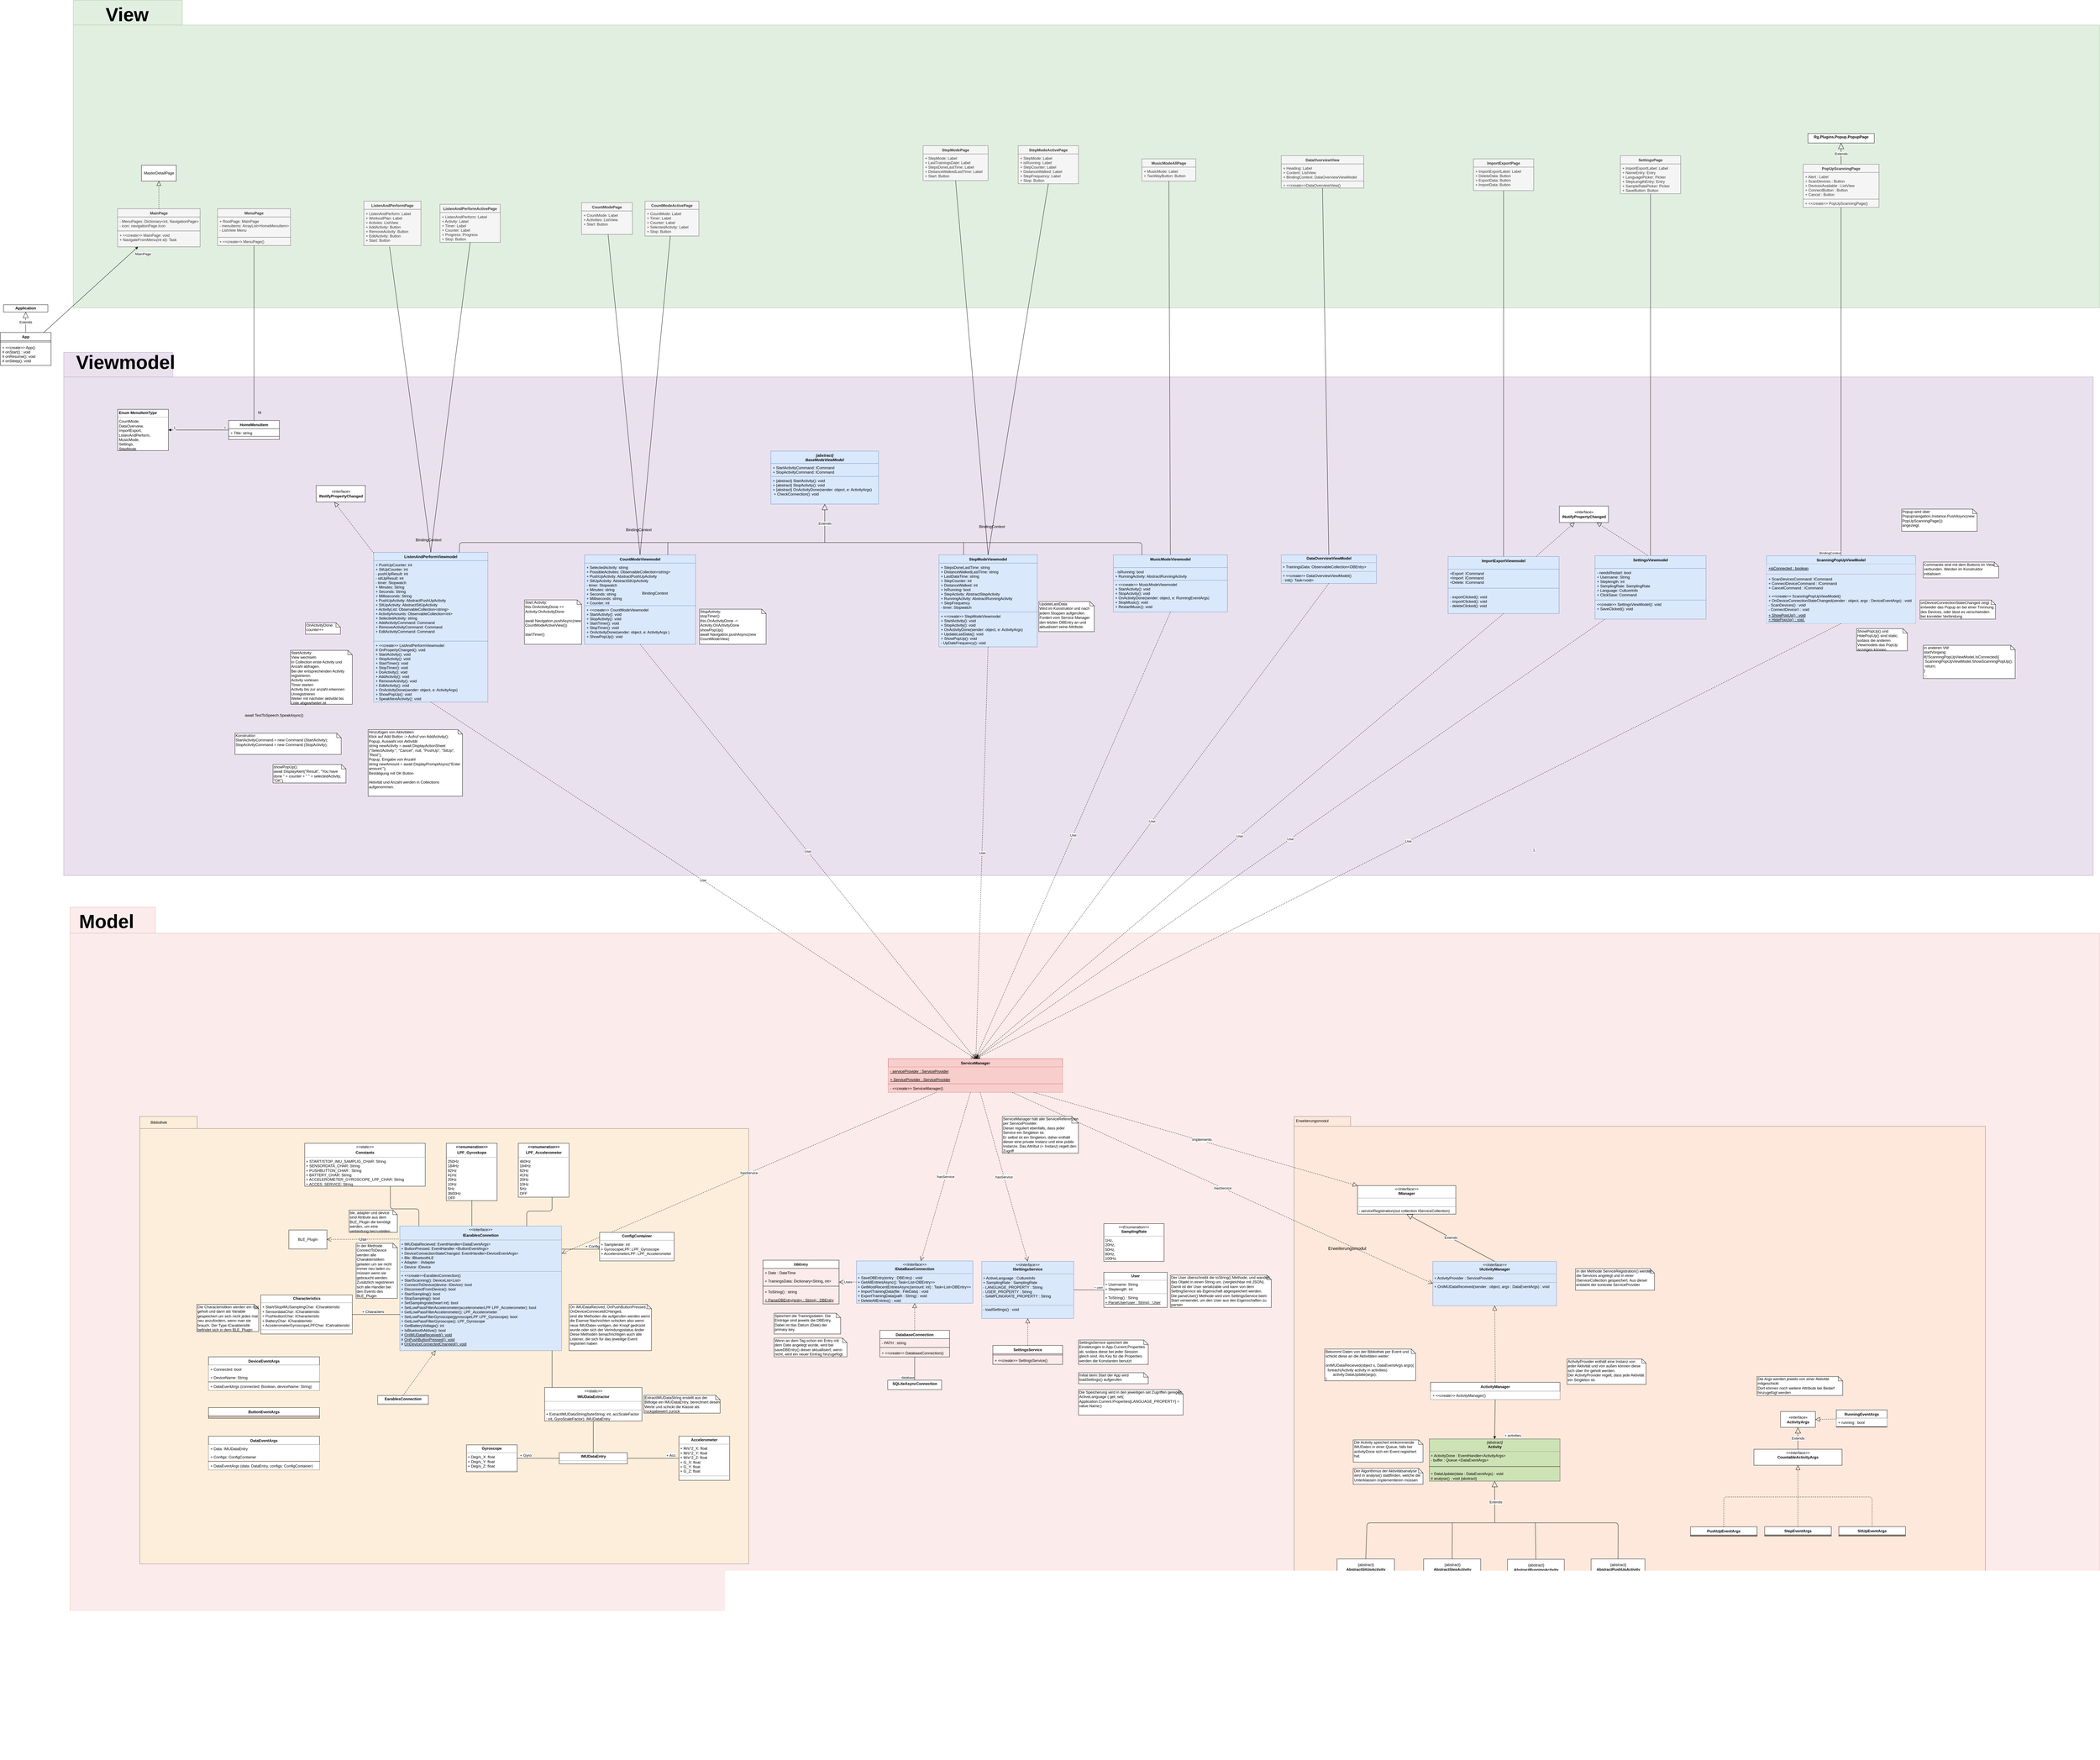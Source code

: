 <mxfile version="12.4.3" type="device" pages="1"><diagram id="adMyBay1lu6xidjCouD3" name="Model"><mxGraphModel dx="5168" dy="4912" grid="1" gridSize="10" guides="1" tooltips="1" connect="1" arrows="1" fold="1" page="1" pageScale="1" pageWidth="850" pageHeight="1100" math="0" shadow="0"><root><mxCell id="0"/><mxCell id="1" parent="0"/><mxCell id="xHMap3TiUOP78eLy4zno-150" value="" style="shape=folder;fontStyle=1;spacingTop=10;tabWidth=344;tabHeight=78;tabPosition=left;html=1;fillColor=#d5e8d4;strokeColor=#82b366;opacity=70;" parent="1" vertex="1"><mxGeometry x="-3230" y="-3600" width="6390" height="970" as="geometry"/></mxCell><mxCell id="xHMap3TiUOP78eLy4zno-148" value="" style="shape=folder;fontStyle=1;spacingTop=10;tabWidth=344;tabHeight=78;tabPosition=left;html=1;fillColor=#e1d5e7;strokeColor=#9673a6;opacity=70;" parent="1" vertex="1"><mxGeometry x="-3260" y="-2490" width="6400" height="1650" as="geometry"/></mxCell><mxCell id="AcJz88Ti0jKnVirIfRQa-49" value="" style="shape=folder;fontStyle=1;spacingTop=10;tabWidth=214;tabHeight=82;tabPosition=left;html=1;strokeWidth=1;fillColor=#f8cecc;strokeColor=#b85450;opacity=40;" parent="1" vertex="1"><mxGeometry x="-3240" y="-740" width="6400" height="2688" as="geometry"/></mxCell><mxCell id="sXvjfolYUnGrp_yOVfev-73" value="Bibliothek" style="shape=folder;fontStyle=1;spacingTop=10;tabWidth=181;tabHeight=38;tabPosition=left;html=1;strokeColor=#000000;strokeWidth=1;fontSize=12;fillColor=#fff2cc;opacity=50;" parent="1" vertex="1"><mxGeometry x="-3020" y="-80" width="1920" height="1411" as="geometry"/></mxCell><mxCell id="gOupwa7_WCO_5UHda2sZ-10" value="hasService" style="endArrow=open;endSize=12;dashed=1;html=1;" parent="1" source="sXvjfolYUnGrp_yOVfev-64" target="4jUEhYQWBBL92VZrlt_O-1" edge="1"><mxGeometry width="160" relative="1" as="geometry"><mxPoint x="-579.77" y="94" as="sourcePoint"/><mxPoint x="-820" y="203" as="targetPoint"/></mxGeometry></mxCell><mxCell id="w5dEuc_NeuzI3938pT3K-1" value="" style="shape=folder;fontStyle=1;spacingTop=10;tabWidth=146;tabHeight=31;tabPosition=left;html=1;fillColor=#ffe6cc;strokeColor=#000000;opacity=50;" parent="1" vertex="1"><mxGeometry x="620" y="-80" width="2180" height="1780" as="geometry"/></mxCell><mxCell id="1QQ3cwLplbujhVV3ZzxS-45" value="&lt;p style=&quot;margin: 0px ; margin-top: 4px ; text-align: center&quot;&gt;&lt;i&gt;{abstract}&lt;/i&gt;&lt;br&gt;&lt;b&gt;Activity&lt;/b&gt;&lt;/p&gt;&lt;hr size=&quot;1&quot;&gt;&lt;p style=&quot;margin: 0px ; margin-left: 4px&quot;&gt;&lt;span&gt;+ ActivityDone : EventHandler&amp;lt;ActivityArgs&amp;gt;&lt;/span&gt;&lt;br&gt;&lt;/p&gt;&lt;p style=&quot;margin: 0px ; margin-left: 4px&quot;&gt;&lt;span&gt;- buffer : Queue &amp;lt;DataEventArgs&amp;gt;&amp;nbsp;&lt;/span&gt;&lt;/p&gt;&lt;p style=&quot;margin: 0px ; margin-left: 4px&quot;&gt;&lt;span&gt;&lt;br&gt;&lt;/span&gt;&lt;/p&gt;&lt;p style=&quot;margin: 0px ; margin-left: 4px&quot;&gt;&lt;span&gt;&lt;br&gt;&lt;/span&gt;&lt;/p&gt;&lt;p style=&quot;margin: 0px ; margin-left: 4px&quot;&gt;+ DataUpdate(data : DataEventArgs) : void&lt;/p&gt;&lt;p style=&quot;margin: 0px ; margin-left: 4px&quot;&gt;&lt;span&gt;# analyse() : void {abstract}&lt;/span&gt;&lt;br&gt;&lt;/p&gt;&lt;p style=&quot;margin: 0px ; margin-left: 4px&quot;&gt;&lt;br&gt;&lt;/p&gt;" style="verticalAlign=top;align=left;overflow=fill;fontSize=12;fontFamily=Helvetica;html=1;fillColor=#B9E0A5;strokeColor=#000000;opacity=70;" parent="1" vertex="1"><mxGeometry x="1046.5" y="937" width="412" height="133" as="geometry"/></mxCell><mxCell id="1QQ3cwLplbujhVV3ZzxS-94" value="RunningActivityThreshold" style="swimlane;fontStyle=1;align=center;verticalAlign=top;childLayout=stackLayout;horizontal=1;startSize=26;horizontalStack=0;resizeParent=1;resizeParentMax=0;resizeLast=0;collapsible=1;marginBottom=0;fillColor=#ffffff;" parent="1" vertex="1"><mxGeometry x="1257.5" y="1508.5" width="250" height="82" as="geometry"/></mxCell><mxCell id="1QQ3cwLplbujhVV3ZzxS-96" value="" style="line;strokeWidth=1;fillColor=#ffffff;align=left;verticalAlign=middle;spacingTop=-1;spacingLeft=3;spacingRight=3;rotatable=0;labelPosition=right;points=[];portConstraint=eastwest;" parent="1QQ3cwLplbujhVV3ZzxS-94" vertex="1"><mxGeometry y="26" width="250" height="4" as="geometry"/></mxCell><mxCell id="1QQ3cwLplbujhVV3ZzxS-97" value="+ &lt;&lt;create&gt;&gt; RunningActivityThreshold()" style="text;strokeColor=none;fillColor=#ffffff;align=left;verticalAlign=top;spacingLeft=4;spacingRight=4;overflow=hidden;rotatable=0;points=[[0,0.5],[1,0.5]];portConstraint=eastwest;" parent="1QQ3cwLplbujhVV3ZzxS-94" vertex="1"><mxGeometry y="30" width="250" height="26" as="geometry"/></mxCell><mxCell id="1QQ3cwLplbujhVV3ZzxS-113" value="- analyse() : void" style="text;strokeColor=none;fillColor=#ffffff;align=left;verticalAlign=top;spacingLeft=4;spacingRight=4;overflow=hidden;rotatable=0;points=[[0,0.5],[1,0.5]];portConstraint=eastwest;" parent="1QQ3cwLplbujhVV3ZzxS-94" vertex="1"><mxGeometry y="56" width="250" height="26" as="geometry"/></mxCell><mxCell id="1QQ3cwLplbujhVV3ZzxS-98" value="StepActivityThreshold" style="swimlane;fontStyle=1;align=center;verticalAlign=top;childLayout=stackLayout;horizontal=1;startSize=26;horizontalStack=0;resizeParent=1;resizeParentMax=0;resizeLast=0;collapsible=1;marginBottom=0;fillColor=#ffffff;" parent="1" vertex="1"><mxGeometry x="987.5" y="1508.5" width="259" height="82" as="geometry"/></mxCell><mxCell id="1QQ3cwLplbujhVV3ZzxS-100" value="" style="line;strokeWidth=1;fillColor=#ffffff;align=left;verticalAlign=middle;spacingTop=-1;spacingLeft=3;spacingRight=3;rotatable=0;labelPosition=right;points=[];portConstraint=eastwest;" parent="1QQ3cwLplbujhVV3ZzxS-98" vertex="1"><mxGeometry y="26" width="259" height="4" as="geometry"/></mxCell><mxCell id="1QQ3cwLplbujhVV3ZzxS-111" value="+ &lt;&lt;create&gt;&gt; StepActivityThreshold()" style="text;strokeColor=none;fillColor=#ffffff;align=left;verticalAlign=top;spacingLeft=4;spacingRight=4;overflow=hidden;rotatable=0;points=[[0,0.5],[1,0.5]];portConstraint=eastwest;" parent="1QQ3cwLplbujhVV3ZzxS-98" vertex="1"><mxGeometry y="30" width="259" height="26" as="geometry"/></mxCell><mxCell id="1QQ3cwLplbujhVV3ZzxS-115" value="- analyse() : void" style="text;strokeColor=none;fillColor=#ffffff;align=left;verticalAlign=top;spacingLeft=4;spacingRight=4;overflow=hidden;rotatable=0;points=[[0,0.5],[1,0.5]];portConstraint=eastwest;" parent="1QQ3cwLplbujhVV3ZzxS-98" vertex="1"><mxGeometry y="56" width="259" height="26" as="geometry"/></mxCell><mxCell id="1QQ3cwLplbujhVV3ZzxS-51" value="PushUpEventArgs" style="swimlane;fontStyle=1;align=center;verticalAlign=top;childLayout=stackLayout;horizontal=1;startSize=26;horizontalStack=0;resizeParent=1;resizeParentMax=0;resizeLast=0;collapsible=1;marginBottom=0;" parent="1" vertex="1"><mxGeometry x="1870.08" y="1214" width="210" height="30" as="geometry"><mxRectangle x="20" y="777" width="140" height="26" as="alternateBounds"/></mxGeometry></mxCell><mxCell id="1QQ3cwLplbujhVV3ZzxS-53" value="" style="line;strokeWidth=1;fillColor=none;align=left;verticalAlign=middle;spacingTop=-1;spacingLeft=3;spacingRight=3;rotatable=0;labelPosition=right;points=[];portConstraint=eastwest;" parent="1QQ3cwLplbujhVV3ZzxS-51" vertex="1"><mxGeometry y="26" width="210" height="4" as="geometry"/></mxCell><mxCell id="1QQ3cwLplbujhVV3ZzxS-66" value="SitUpEventArgs" style="swimlane;fontStyle=1;align=center;verticalAlign=top;childLayout=stackLayout;horizontal=1;startSize=26;horizontalStack=0;resizeParent=1;resizeParentMax=0;resizeLast=0;collapsible=1;marginBottom=0;" parent="1" vertex="1"><mxGeometry x="2337.92" y="1213.5" width="210" height="30" as="geometry"/></mxCell><mxCell id="1QQ3cwLplbujhVV3ZzxS-69" value="" style="line;strokeWidth=1;fillColor=none;align=left;verticalAlign=middle;spacingTop=-1;spacingLeft=3;spacingRight=3;rotatable=0;labelPosition=right;points=[];portConstraint=eastwest;" parent="1QQ3cwLplbujhVV3ZzxS-66" vertex="1"><mxGeometry y="26" width="210" height="4" as="geometry"/></mxCell><mxCell id="1QQ3cwLplbujhVV3ZzxS-73" value="RunningEventArgs" style="swimlane;fontStyle=1;align=center;verticalAlign=top;childLayout=stackLayout;horizontal=1;startSize=26;horizontalStack=0;resizeParent=1;resizeParentMax=0;resizeLast=0;collapsible=1;marginBottom=0;" parent="1" vertex="1"><mxGeometry x="2330" y="845.5" width="160" height="54" as="geometry"/></mxCell><mxCell id="1QQ3cwLplbujhVV3ZzxS-74" value="+ running : bool" style="text;strokeColor=none;fillColor=#ffffff;align=left;verticalAlign=top;spacingLeft=4;spacingRight=4;overflow=hidden;rotatable=0;points=[[0,0.5],[1,0.5]];portConstraint=eastwest;" parent="1QQ3cwLplbujhVV3ZzxS-73" vertex="1"><mxGeometry y="26" width="160" height="26" as="geometry"/></mxCell><mxCell id="1QQ3cwLplbujhVV3ZzxS-76" value="" style="line;strokeWidth=1;fillColor=none;align=left;verticalAlign=middle;spacingTop=-1;spacingLeft=3;spacingRight=3;rotatable=0;labelPosition=right;points=[];portConstraint=eastwest;" parent="1QQ3cwLplbujhVV3ZzxS-73" vertex="1"><mxGeometry y="52" width="160" height="2" as="geometry"/></mxCell><mxCell id="1QQ3cwLplbujhVV3ZzxS-79" value="«interface»&lt;br&gt;&lt;b&gt;ActivityArgs&lt;br&gt;&lt;/b&gt;" style="html=1;" parent="1" vertex="1"><mxGeometry x="2154" y="850.5" width="110" height="50" as="geometry"/></mxCell><mxCell id="1QQ3cwLplbujhVV3ZzxS-83" value="StepEventArgs" style="swimlane;fontStyle=1;align=center;verticalAlign=top;childLayout=stackLayout;horizontal=1;startSize=26;horizontalStack=0;resizeParent=1;resizeParentMax=0;resizeLast=0;collapsible=1;marginBottom=0;" parent="1" vertex="1"><mxGeometry x="2104" y="1213.5" width="210" height="30" as="geometry"/></mxCell><mxCell id="1QQ3cwLplbujhVV3ZzxS-85" value="" style="line;strokeWidth=1;fillColor=none;align=left;verticalAlign=middle;spacingTop=-1;spacingLeft=3;spacingRight=3;rotatable=0;labelPosition=right;points=[];portConstraint=eastwest;" parent="1QQ3cwLplbujhVV3ZzxS-83" vertex="1"><mxGeometry y="26" width="210" height="4" as="geometry"/></mxCell><mxCell id="1QQ3cwLplbujhVV3ZzxS-87" value="&lt;p style=&quot;margin: 0px ; margin-top: 4px ; text-align: center&quot;&gt;&lt;i&gt;&amp;lt;&amp;lt;Interface&amp;gt;&amp;gt;&lt;/i&gt;&lt;br&gt;&lt;b&gt;CountableActivityArgs&lt;/b&gt;&lt;/p&gt;&lt;p style=&quot;margin: 0px ; margin-left: 4px&quot;&gt;&lt;br&gt;&lt;/p&gt;" style="verticalAlign=top;align=left;overflow=fill;fontSize=12;fontFamily=Helvetica;html=1;" parent="1" vertex="1"><mxGeometry x="2070" y="969.5" width="278" height="50.5" as="geometry"/></mxCell><mxCell id="1QQ3cwLplbujhVV3ZzxS-88" value="Extends" style="endArrow=block;endSize=16;endFill=0;html=1;entryX=0.5;entryY=1;entryDx=0;entryDy=0;exitX=0.5;exitY=0;exitDx=0;exitDy=0;" parent="1" source="1QQ3cwLplbujhVV3ZzxS-87" target="1QQ3cwLplbujhVV3ZzxS-79" edge="1"><mxGeometry width="160" relative="1" as="geometry"><mxPoint x="2257.5" y="929" as="sourcePoint"/><mxPoint x="2417.5" y="929" as="targetPoint"/></mxGeometry></mxCell><mxCell id="1QQ3cwLplbujhVV3ZzxS-89" value="" style="endArrow=block;dashed=1;endFill=0;endSize=12;html=1;entryX=0.5;entryY=1;entryDx=0;entryDy=0;exitX=0.5;exitY=0;exitDx=0;exitDy=0;" parent="1" source="1QQ3cwLplbujhVV3ZzxS-83" target="1QQ3cwLplbujhVV3ZzxS-87" edge="1"><mxGeometry width="160" relative="1" as="geometry"><mxPoint x="2209" y="1119" as="sourcePoint"/><mxPoint x="2627.5" y="1079" as="targetPoint"/></mxGeometry></mxCell><mxCell id="1QQ3cwLplbujhVV3ZzxS-93" value="" style="endArrow=block;dashed=1;endFill=0;endSize=12;html=1;entryX=1;entryY=0.5;entryDx=0;entryDy=0;" parent="1" source="1QQ3cwLplbujhVV3ZzxS-73" target="1QQ3cwLplbujhVV3ZzxS-79" edge="1"><mxGeometry width="160" relative="1" as="geometry"><mxPoint x="2372.5" y="875.5" as="sourcePoint"/><mxPoint x="2674" y="878" as="targetPoint"/></mxGeometry></mxCell><mxCell id="1QQ3cwLplbujhVV3ZzxS-135" value="+ activities" style="endArrow=block;endFill=1;html=1;align=left;verticalAlign=top;entryX=0.5;entryY=0;entryDx=0;entryDy=0;" parent="1" source="1QQ3cwLplbujhVV3ZzxS-1" target="1QQ3cwLplbujhVV3ZzxS-45" edge="1"><mxGeometry x="0.607" y="29" relative="1" as="geometry"><mxPoint x="1371.5" y="882.5" as="sourcePoint"/><mxPoint x="1601.5" y="1052.5" as="targetPoint"/><mxPoint as="offset"/></mxGeometry></mxCell><mxCell id="n2-QzeIZX0uXDNsSAh_k-9" value="{abstract}&lt;br&gt;&lt;b&gt;AbstractSitUpActivity&lt;/b&gt;" style="html=1;" parent="1" vertex="1"><mxGeometry x="755.5" y="1315.5" width="181" height="50" as="geometry"/></mxCell><mxCell id="n2-QzeIZX0uXDNsSAh_k-11" value="{abstract}&lt;br&gt;&lt;b&gt;AbstractPushUpActivity&lt;/b&gt;" style="html=1;" parent="1" vertex="1"><mxGeometry x="1556.5" y="1315.5" width="170" height="50" as="geometry"/></mxCell><mxCell id="n2-QzeIZX0uXDNsSAh_k-12" value="{abstract}&lt;br&gt;&lt;b&gt;AbstractRunningActivity&lt;/b&gt;" style="html=1;" parent="1" vertex="1"><mxGeometry x="1293" y="1316.5" width="179" height="50" as="geometry"/></mxCell><mxCell id="n2-QzeIZX0uXDNsSAh_k-14" value="{abstract}&lt;br&gt;&lt;b&gt;AbstractStepActivity&lt;/b&gt;" style="html=1;" parent="1" vertex="1"><mxGeometry x="1028.5" y="1315.5" width="180" height="50" as="geometry"/></mxCell><mxCell id="n2-QzeIZX0uXDNsSAh_k-16" value="Extends" style="endArrow=block;endSize=16;endFill=0;html=1;entryX=0.5;entryY=1;entryDx=0;entryDy=0;exitX=0.5;exitY=0;exitDx=0;exitDy=0;" parent="1" source="pG1MvSHpeQ2TRdzguChj-24" target="n2-QzeIZX0uXDNsSAh_k-9" edge="1"><mxGeometry width="160" relative="1" as="geometry"><mxPoint x="762.5" y="1507.5" as="sourcePoint"/><mxPoint x="895" y="1378.5" as="targetPoint"/></mxGeometry></mxCell><mxCell id="n2-QzeIZX0uXDNsSAh_k-17" value="Extends" style="endArrow=block;endSize=16;endFill=0;html=1;exitX=0.5;exitY=0;exitDx=0;exitDy=0;entryX=0.5;entryY=1;entryDx=0;entryDy=0;" parent="1" source="1QQ3cwLplbujhVV3ZzxS-98" target="n2-QzeIZX0uXDNsSAh_k-14" edge="1"><mxGeometry width="160" relative="1" as="geometry"><mxPoint x="1071" y="1307.5" as="sourcePoint"/><mxPoint x="1279" y="1242" as="targetPoint"/></mxGeometry></mxCell><mxCell id="n2-QzeIZX0uXDNsSAh_k-18" value="Extends" style="endArrow=block;endSize=16;endFill=0;html=1;exitX=0.5;exitY=0;exitDx=0;exitDy=0;entryX=0.5;entryY=1;entryDx=0;entryDy=0;" parent="1" source="1QQ3cwLplbujhVV3ZzxS-94" target="n2-QzeIZX0uXDNsSAh_k-12" edge="1"><mxGeometry width="160" relative="1" as="geometry"><mxPoint x="1095" y="1425.5" as="sourcePoint"/><mxPoint x="1198" y="1208.5" as="targetPoint"/></mxGeometry></mxCell><mxCell id="n2-QzeIZX0uXDNsSAh_k-19" value="Extends" style="endArrow=block;endSize=16;endFill=0;html=1;entryX=0.5;entryY=1;entryDx=0;entryDy=0;exitX=0.5;exitY=0;exitDx=0;exitDy=0;" parent="1" source="pG1MvSHpeQ2TRdzguChj-15" target="n2-QzeIZX0uXDNsSAh_k-11" edge="1"><mxGeometry width="160" relative="1" as="geometry"><mxPoint x="1476.5" y="1440.5" as="sourcePoint"/><mxPoint x="1198" y="1208.5" as="targetPoint"/></mxGeometry></mxCell><mxCell id="sXvjfolYUnGrp_yOVfev-4" value="Extends" style="endArrow=block;endSize=16;endFill=0;html=1;entryX=0.5;entryY=1;entryDx=0;entryDy=0;" parent="1" target="1QQ3cwLplbujhVV3ZzxS-45" edge="1"><mxGeometry x="-0.024" y="-3" width="160" relative="1" as="geometry"><mxPoint x="1253" y="1200" as="sourcePoint"/><mxPoint x="994" y="1187" as="targetPoint"/><mxPoint as="offset"/></mxGeometry></mxCell><mxCell id="sXvjfolYUnGrp_yOVfev-15" value="&lt;p style=&quot;margin: 0px ; margin-top: 4px ; text-align: center&quot;&gt;&lt;i&gt;&amp;lt;&amp;lt;Interface&amp;gt;&amp;gt;&lt;/i&gt;&lt;br&gt;&lt;b&gt;IDataBaseConnection&lt;/b&gt;&lt;/p&gt;&lt;hr size=&quot;1&quot;&gt;&lt;p style=&quot;margin: 0px ; margin-left: 4px&quot;&gt;&lt;span&gt;+ SaveDBEntry(entry : DBEntry) : void&lt;/span&gt;&lt;br&gt;&lt;/p&gt;&lt;p style=&quot;margin: 0px ; margin-left: 4px&quot;&gt;+ GetAllEntriesAsync(): Task&amp;lt;List&amp;lt;DBEntry&amp;gt;&amp;gt;&lt;/p&gt;&lt;p style=&quot;margin: 0px ; margin-left: 4px&quot;&gt;+ GetMostRecentEntriesAsync(amount: int) : Task&amp;lt;List&amp;lt;DBEntry&amp;gt;&amp;gt;&lt;/p&gt;&lt;p style=&quot;margin: 0px ; margin-left: 4px&quot;&gt;+ ImportTrainingData(file : FileData) : void&lt;/p&gt;&lt;p style=&quot;margin: 0px ; margin-left: 4px&quot;&gt;+ ExportTrainingData(path : String) : void&lt;/p&gt;&lt;p style=&quot;margin: 0px ; margin-left: 4px&quot;&gt;+ DeleteAllEntries() : void&lt;/p&gt;&lt;p style=&quot;margin: 0px ; margin-left: 4px&quot;&gt;&lt;span style=&quot;color: rgba(0 , 0 , 0 , 0) ; font-family: monospace ; font-size: 0px&quot;&gt;3CmxGraphModel%3E%3Croot%3E%3CmxCell%20id%3D%220%22%2F%3E%3CmxCell%20id%3D%221%22%20parent%3D%220%22%2F%3E%3CmxCell%20id%3D%222%22%20value%3D%22%2B%20getEntriesAsync()%3A%20Task%26lt%3BList%26lt%3BDBEntry%26gt%3B%26gt%3B%22%20style%3D%22text%3BstrokeColor%3Dnone%3BfillColor%3Dnone%3Balign%3Dleft%3BverticalAlign%3Dtop%3BspacingLeft%3D4%3BspacingRight%3D4%3Boverflow%3Dhidden%3Brotatable%3D0%3Bpoints%3D%5B%5B0%2C0.5%5D%2C%5B1%2C0.5%5D%5D%3BportConstraint%3Deastwest%3B%22%20vertex%3D%221%22%20parent%3D%221%22%3E%3CmxGeometry%20x%3D%221080%22%20y%3D%22493%22%20width%3D%22250%22%20height%3D%2226%22%20as%3D%22geometry%22%2F%3E%3C%2FmxCell%3E%3C%2Froot%3E%3C%2FmxGraphModel%3E&lt;/span&gt;&lt;/p&gt;&lt;span style=&quot;color: rgba(0 , 0 , 0 , 0) ; font-family: monospace ; font-size: 0px&quot;&gt;%3CmxGraphModel%3E%3Croot%3E%3CmxCell%20id%3D%220%22%2F%3E%3CmxCell%20id%3D%221%22%20parent%3D%220%22%2F%3E%3CmxCell%20id%3D%222%22%20value%3D%22%2B%20getEntriesAsync()%3A%20Task%26lt%3BList%26lt%3BDBEntry%26gt%3B%26gt%3B%22%20style%3D%22text%3BstrokeColor%3Dnone%3BfillColor%3Dnone%3Balign%3Dleft%3BverticalAlign%3Dtop%3BspacingLeft%3D4%3BspacingRight%3D4%3Boverflow%3Dhidden%3Brotatable%3D0%3Bpoints%3D%5B%5B0%2C0.5%5D%2C%5B1%2C0.5%5D%5D%3BportConstraint%3Deastwest%3B%22%20vertex%3D%221%22%20parent%3D%221%22%3E%3CmxGeometry%20x%3D%221080%22%20y%3D%22493%22%20width%3D%22250%22%20height%3D%2226%22%20as%3D%22geometry%22%2F%3E%3C%2FmxCell%3E%3C%2Froot%3E%3C%2FmxGraphModel%3E&lt;/span&gt;&lt;span style=&quot;color: rgba(0 , 0 , 0 , 0) ; font-family: monospace ; font-size: 0px&quot;&gt;%3CmxGraphModel%3E%3Croot%3E%3CmxCell%20id%3D%220%22%2F%3E%3CmxCell%20id%3D%221%22%20parent%3D%220%22%2F%3E%3CmxCell%20id%3D%222%22%20value%3D%22%2B%20getEntriesAsync()%3A%20Task%26lt%3BList%26lt%3BDBEntry%26gt%3B%26gt%3B%22%20style%3D%22text%3BstrokeColor%3Dnone%3BfillColor%3Dnone%3Balign%3Dleft%3BverticalAlign%3Dtop%3BspacingLeft%3D4%3BspacingRight%3D4%3Boverflow%3Dhidden%3Brotatable%3D0%3Bpoints%3D%5B%5B0%2C0.5%5D%2C%5B1%2C0.5%5D%5D%3BportConstraint%3Deastwest%3B%22%20vertex%3D%221%22%20parent%3D%221%22%3E%3CmxGeometry%20x%3D%221080%22%20y%3D%22493%22%20width%3D%22250%22%20height%3D%2226%22%20as%3D%22geometry%22%2F%3E%3C%2FmxCell%3E%3C%2Froot%3E%3C%2FmxGraphModel%3E&lt;/span&gt;" style="verticalAlign=top;align=left;overflow=fill;fontSize=12;fontFamily=Helvetica;html=1;fillColor=#dae8fc;strokeColor=#6c8ebf;" parent="1" vertex="1"><mxGeometry x="-760" y="375.5" width="367" height="133.5" as="geometry"/></mxCell><mxCell id="sXvjfolYUnGrp_yOVfev-22" value="&lt;p style=&quot;margin: 0px ; margin-top: 4px ; text-align: center&quot;&gt;&lt;b&gt;SQLiteAsyncConnection&lt;/b&gt;&lt;/p&gt;" style="verticalAlign=top;align=left;overflow=fill;fontSize=12;fontFamily=Helvetica;html=1;" parent="1" vertex="1"><mxGeometry x="-661.5" y="751.5" width="170" height="30" as="geometry"/></mxCell><mxCell id="sXvjfolYUnGrp_yOVfev-26" value="" style="endArrow=block;dashed=1;endFill=0;endSize=12;html=1;" parent="1" source="sXvjfolYUnGrp_yOVfev-16" target="sXvjfolYUnGrp_yOVfev-15" edge="1"><mxGeometry width="160" relative="1" as="geometry"><mxPoint x="-273.5" y="453.5" as="sourcePoint"/><mxPoint x="-233.5" y="478.5" as="targetPoint"/></mxGeometry></mxCell><mxCell id="sXvjfolYUnGrp_yOVfev-16" value="DatabaseConnection" style="swimlane;fontStyle=1;align=center;verticalAlign=top;childLayout=stackLayout;horizontal=1;startSize=26;horizontalStack=0;resizeParent=1;resizeParentMax=0;resizeLast=0;collapsible=1;marginBottom=0;" parent="1" vertex="1"><mxGeometry x="-686.5" y="594.5" width="220" height="84" as="geometry"/></mxCell><mxCell id="sXvjfolYUnGrp_yOVfev-17" value="- PATH : string" style="text;strokeColor=none;fillColor=none;align=left;verticalAlign=top;spacingLeft=4;spacingRight=4;overflow=hidden;rotatable=0;points=[[0,0.5],[1,0.5]];portConstraint=eastwest;" parent="sXvjfolYUnGrp_yOVfev-16" vertex="1"><mxGeometry y="26" width="220" height="24" as="geometry"/></mxCell><mxCell id="sXvjfolYUnGrp_yOVfev-18" value="" style="line;strokeWidth=1;fillColor=none;align=left;verticalAlign=middle;spacingTop=-1;spacingLeft=3;spacingRight=3;rotatable=0;labelPosition=right;points=[];portConstraint=eastwest;" parent="sXvjfolYUnGrp_yOVfev-16" vertex="1"><mxGeometry y="50" width="220" height="8" as="geometry"/></mxCell><mxCell id="pG1MvSHpeQ2TRdzguChj-30" value="+ &lt;&lt;create&gt;&gt; DatabaseConnection() " style="text;strokeColor=none;fillColor=none;align=left;verticalAlign=top;spacingLeft=4;spacingRight=4;overflow=hidden;rotatable=0;points=[[0,0.5],[1,0.5]];portConstraint=eastwest;" parent="sXvjfolYUnGrp_yOVfev-16" vertex="1"><mxGeometry y="58" width="220" height="26" as="geometry"/></mxCell><mxCell id="sXvjfolYUnGrp_yOVfev-40" value="DBEntry" style="swimlane;fontStyle=1;align=center;verticalAlign=top;childLayout=stackLayout;horizontal=1;startSize=26;horizontalStack=0;resizeParent=1;resizeParentMax=0;resizeLast=0;collapsible=1;marginBottom=0;fontSize=11;" parent="1" vertex="1"><mxGeometry x="-1055" y="373.25" width="240" height="138" as="geometry"/></mxCell><mxCell id="sXvjfolYUnGrp_yOVfev-41" value="+ Date : DateTime" style="text;strokeColor=none;fillColor=none;align=left;verticalAlign=top;spacingLeft=4;spacingRight=4;overflow=hidden;rotatable=0;points=[[0,0.5],[1,0.5]];portConstraint=eastwest;" parent="sXvjfolYUnGrp_yOVfev-40" vertex="1"><mxGeometry y="26" width="240" height="26" as="geometry"/></mxCell><mxCell id="sXvjfolYUnGrp_yOVfev-46" value="+ TrainingsData: Dictionary&lt;String, int&gt;" style="text;strokeColor=none;fillColor=none;align=left;verticalAlign=top;spacingLeft=4;spacingRight=4;overflow=hidden;rotatable=0;points=[[0,0.5],[1,0.5]];portConstraint=eastwest;" parent="sXvjfolYUnGrp_yOVfev-40" vertex="1"><mxGeometry y="52" width="240" height="26" as="geometry"/></mxCell><mxCell id="sXvjfolYUnGrp_yOVfev-42" value="" style="line;strokeWidth=1;fillColor=none;align=left;verticalAlign=middle;spacingTop=-1;spacingLeft=3;spacingRight=3;rotatable=0;labelPosition=right;points=[];portConstraint=eastwest;" parent="sXvjfolYUnGrp_yOVfev-40" vertex="1"><mxGeometry y="78" width="240" height="8" as="geometry"/></mxCell><mxCell id="sXvjfolYUnGrp_yOVfev-43" value="+ ToString() : string" style="text;strokeColor=none;fillColor=none;align=left;verticalAlign=top;spacingLeft=4;spacingRight=4;overflow=hidden;rotatable=0;points=[[0,0.5],[1,0.5]];portConstraint=eastwest;" parent="sXvjfolYUnGrp_yOVfev-40" vertex="1"><mxGeometry y="86" width="240" height="26" as="geometry"/></mxCell><mxCell id="4Cl_2U6d4L0L1prgbwU7-1" value="+ ParseDBEntry(entry : String) : DBEntry" style="text;strokeColor=none;fillColor=none;align=left;verticalAlign=top;spacingLeft=4;spacingRight=4;overflow=hidden;rotatable=0;points=[[0,0.5],[1,0.5]];portConstraint=eastwest;fontStyle=4" parent="sXvjfolYUnGrp_yOVfev-40" vertex="1"><mxGeometry y="112" width="240" height="26" as="geometry"/></mxCell><mxCell id="sXvjfolYUnGrp_yOVfev-51" value="" style="line;strokeWidth=1;fillColor=none;align=left;verticalAlign=middle;spacingTop=-1;spacingLeft=3;spacingRight=3;rotatable=0;labelPosition=right;points=[];portConstraint=eastwest;fontSize=11;" parent="1" vertex="1"><mxGeometry x="1046.5" y="1020" width="412" height="8" as="geometry"/></mxCell><mxCell id="sXvjfolYUnGrp_yOVfev-64" value="ServiceManager" style="swimlane;fontStyle=1;align=center;verticalAlign=top;childLayout=stackLayout;horizontal=1;startSize=26;horizontalStack=0;resizeParent=1;resizeParentMax=0;resizeLast=0;collapsible=1;marginBottom=0;strokeWidth=1;fontSize=12;fillColor=#f8cecc;strokeColor=#b85450;" parent="1" vertex="1"><mxGeometry x="-660" y="-262" width="550" height="106" as="geometry"><mxRectangle x="-687" y="350" width="120" height="26" as="alternateBounds"/></mxGeometry></mxCell><mxCell id="AcJz88Ti0jKnVirIfRQa-7" value="- serviceProvider : ServiceProvider" style="text;strokeColor=none;fillColor=#f8cecc;align=left;verticalAlign=top;spacingLeft=4;spacingRight=4;overflow=hidden;rotatable=0;points=[[0,0.5],[1,0.5]];portConstraint=eastwest;fontStyle=4" parent="sXvjfolYUnGrp_yOVfev-64" vertex="1"><mxGeometry y="26" width="550" height="26" as="geometry"/></mxCell><mxCell id="AcJz88Ti0jKnVirIfRQa-6" value="+ ServiceProvider : ServiceProvider" style="text;strokeColor=none;fillColor=#f8cecc;align=left;verticalAlign=top;spacingLeft=4;spacingRight=4;overflow=hidden;rotatable=0;points=[[0,0.5],[1,0.5]];portConstraint=eastwest;fontStyle=4" parent="sXvjfolYUnGrp_yOVfev-64" vertex="1"><mxGeometry y="52" width="550" height="26" as="geometry"/></mxCell><mxCell id="sXvjfolYUnGrp_yOVfev-66" value="" style="line;strokeWidth=1;align=left;verticalAlign=middle;spacingTop=-1;spacingLeft=3;spacingRight=3;rotatable=0;labelPosition=right;points=[];portConstraint=eastwest;fillColor=#f8cecc;strokeColor=#b85450;" parent="sXvjfolYUnGrp_yOVfev-64" vertex="1"><mxGeometry y="78" width="550" height="2" as="geometry"/></mxCell><mxCell id="sXvjfolYUnGrp_yOVfev-67" value="- &lt;&lt;create&gt;&gt; ServiceManager()" style="text;strokeColor=none;fillColor=#f8cecc;align=left;verticalAlign=top;spacingLeft=4;spacingRight=4;overflow=hidden;rotatable=0;points=[[0,0.5],[1,0.5]];portConstraint=eastwest;" parent="sXvjfolYUnGrp_yOVfev-64" vertex="1"><mxGeometry y="80" width="550" height="26" as="geometry"/></mxCell><mxCell id="4jUEhYQWBBL92VZrlt_O-1" value="&lt;p style=&quot;margin: 0px ; margin-top: 4px ; text-align: center&quot;&gt;&amp;lt;&amp;lt;interface&amp;gt;&amp;gt;&lt;b&gt;&lt;br&gt;&lt;/b&gt;&lt;/p&gt;&lt;p style=&quot;margin: 0px ; margin-top: 4px ; text-align: center&quot;&gt;&lt;b&gt;IEarablesConnetion&lt;/b&gt;&lt;/p&gt;&lt;hr size=&quot;1&quot;&gt;&lt;p style=&quot;margin: 0px ; margin-left: 4px&quot;&gt;&lt;span&gt;+ IMUDataRecieved: EventHandler&amp;lt;DataEventArgs&amp;gt;&lt;/span&gt;&lt;br&gt;&lt;/p&gt;&lt;p style=&quot;margin: 0px 0px 0px 4px&quot;&gt;+ ButtonPressed: EventHandler &amp;lt;ButtonEventArgs&amp;gt;&lt;/p&gt;&lt;p style=&quot;margin: 0px 0px 0px 4px&quot;&gt;+ DeviceConnectionStateChanged: EventHandler&amp;lt;DeviceEventArgs&amp;gt;&lt;/p&gt;&lt;p style=&quot;margin: 0px 0px 0px 4px&quot;&gt;+ Ble: IBluetoothLE&lt;/p&gt;&lt;p style=&quot;margin: 0px 0px 0px 4px&quot;&gt;+ Adapter : IAdapter&lt;/p&gt;&lt;p style=&quot;margin: 0px 0px 0px 4px&quot;&gt;+ Device: IDevice&lt;/p&gt;&lt;hr size=&quot;1&quot;&gt;&lt;p style=&quot;margin: 0px 0px 0px 4px&quot;&gt;+ &amp;lt;&amp;lt;create&amp;gt;&amp;gt;EarablesConnection()&lt;/p&gt;&lt;p style=&quot;margin: 0px 0px 0px 4px&quot;&gt;+ StartScanning(): DeviceList&amp;lt;List&amp;gt;&lt;/p&gt;&lt;p style=&quot;margin: 0px 0px 0px 4px&quot;&gt;+ ConnectToDevice(device: IDevice): bool&lt;/p&gt;&lt;p style=&quot;margin: 0px 0px 0px 4px&quot;&gt;+ DisconnectFromDevice(): bool&lt;/p&gt;&lt;p style=&quot;margin: 0px ; margin-left: 4px&quot;&gt;+ StartSampling(): bool&lt;/p&gt;&lt;p style=&quot;margin: 0px ; margin-left: 4px&quot;&gt;+ StopSampling(): bool&lt;/p&gt;&lt;p style=&quot;margin: 0px ; margin-left: 4px&quot;&gt;+ SetSamplingrate(heart int): bool&lt;/p&gt;&lt;p style=&quot;margin: 0px ; margin-left: 4px&quot;&gt;+ SetLowPassFilterAccelerometer(accelerometerLPF LPF_Accelerometer): bool&lt;/p&gt;&lt;p style=&quot;margin: 0px ; margin-left: 4px&quot;&gt;+ GetLowPassFilterAccelerometer(): LPF_Accelerometer&lt;br&gt;&lt;/p&gt;&lt;p style=&quot;margin: 0px ; margin-left: 4px&quot;&gt;+ SetLowPassFilterGyroscope(gyroscopeLPF LPF_Gyroscope): bool&lt;br&gt;&lt;/p&gt;&lt;p style=&quot;margin: 0px ; margin-left: 4px&quot;&gt;+ GetLowPassFilterGyroscope(): LPF_Gyroscope&lt;br&gt;&lt;/p&gt;&lt;p style=&quot;margin: 0px ; margin-left: 4px&quot;&gt;+ GetBatteryVoltage(): int&lt;/p&gt;&lt;p style=&quot;margin: 0px ; margin-left: 4px&quot;&gt;+ IsBluetoothAktive(): bool&lt;/p&gt;&lt;p style=&quot;margin: 0px ; margin-left: 4px&quot;&gt;# &lt;u&gt;OnIMUDataReceived(): void&lt;/u&gt;&lt;/p&gt;&lt;p style=&quot;margin: 0px ; margin-left: 4px&quot;&gt;# &lt;u&gt;OnPushButtonPressed(): void&lt;/u&gt;&lt;/p&gt;&lt;p style=&quot;margin: 0px ; margin-left: 4px&quot;&gt;# &lt;u&gt;OnDeviceConnectedChanged(): void&lt;/u&gt;&lt;/p&gt;&lt;p style=&quot;margin: 0px ; margin-left: 4px&quot;&gt;&lt;br&gt;&lt;/p&gt;&lt;p style=&quot;margin: 0px ; margin-left: 4px&quot;&gt;&amp;nbsp;&lt;/p&gt;" style="verticalAlign=top;align=left;overflow=fill;fontSize=12;fontFamily=Helvetica;html=1;rounded=0;shadow=0;comic=0;labelBackgroundColor=none;strokeWidth=1;fillColor=#dae8fc;strokeColor=#6c8ebf;" parent="1" vertex="1"><mxGeometry x="-2200" y="265.5" width="510" height="393" as="geometry"/></mxCell><mxCell id="4jUEhYQWBBL92VZrlt_O-2" value="&lt;p style=&quot;margin: 0px ; margin-top: 4px ; text-align: center&quot;&gt;&amp;lt;&amp;lt;static&amp;gt;&amp;gt;&lt;/p&gt;&lt;p style=&quot;margin: 0px ; margin-top: 4px ; text-align: center&quot;&gt;&lt;b&gt;Constants&lt;/b&gt;&lt;/p&gt;&lt;hr size=&quot;1&quot;&gt;&lt;p style=&quot;margin: 0px ; margin-left: 4px&quot;&gt;+ START/STOP_IMU_SAMPLIG_CHAR: String&lt;/p&gt;&lt;p style=&quot;margin: 0px ; margin-left: 4px&quot;&gt;+ SENSORDATA_CHAR: String&lt;/p&gt;&lt;p style=&quot;margin: 0px ; margin-left: 4px&quot;&gt;+ PUSHBUTTON_CHAR : String&lt;/p&gt;&lt;p style=&quot;margin: 0px ; margin-left: 4px&quot;&gt;+ BATTERY_CHAR: String&lt;br&gt;&lt;/p&gt;&lt;p style=&quot;margin: 0px ; margin-left: 4px&quot;&gt;+ ACCELEROMETER_GYROSCOPE_LPF_CHAR: String&lt;/p&gt;&lt;p style=&quot;margin: 0px ; margin-left: 4px&quot;&gt;+ ACCES_SERVICE: String&lt;/p&gt;&lt;p style=&quot;margin: 0px ; margin-left: 4px&quot;&gt;&lt;br&gt;&lt;/p&gt;&lt;hr size=&quot;1&quot;&gt;&lt;p style=&quot;margin: 0px ; margin-left: 4px&quot;&gt;&lt;br&gt;&lt;/p&gt;" style="verticalAlign=top;align=left;overflow=fill;fontSize=12;fontFamily=Helvetica;html=1;rounded=0;shadow=0;comic=0;labelBackgroundColor=none;strokeWidth=1" parent="1" vertex="1"><mxGeometry x="-2500" y="4.5" width="380" height="135.5" as="geometry"/></mxCell><mxCell id="4jUEhYQWBBL92VZrlt_O-3" value="&lt;p style=&quot;margin: 0px ; margin-top: 4px ; text-align: center&quot;&gt;&lt;b&gt;IMUDataEntry&lt;/b&gt;&lt;/p&gt;&lt;hr size=&quot;1&quot;&gt;&lt;p style=&quot;margin: 0px ; margin-left: 4px&quot;&gt;&lt;br&gt;&lt;/p&gt;&lt;br&gt;&lt;hr size=&quot;1&quot;&gt;&lt;p style=&quot;margin: 0px ; margin-left: 4px&quot;&gt;&lt;br&gt;&lt;/p&gt;" style="verticalAlign=top;align=left;overflow=fill;fontSize=12;fontFamily=Helvetica;html=1;rounded=0;shadow=0;comic=0;labelBackgroundColor=none;strokeWidth=1" parent="1" vertex="1"><mxGeometry x="-1697.5" y="980.5" width="215" height="35" as="geometry"/></mxCell><mxCell id="4jUEhYQWBBL92VZrlt_O-4" value="&lt;p style=&quot;margin: 0px ; margin-top: 4px ; text-align: center&quot;&gt;&lt;b&gt;ConfigContainer&lt;/b&gt;&lt;/p&gt;&lt;hr size=&quot;1&quot;&gt;&lt;p style=&quot;margin: 0px ; margin-left: 4px&quot;&gt;+ Samplerate: int&lt;/p&gt;&lt;p style=&quot;margin: 0px 0px 0px 4px&quot;&gt;+ GyroscopeLPF: LPF_Gyroscope&lt;/p&gt;&lt;p style=&quot;margin: 0px 0px 0px 4px&quot;&gt;+ AccelerometerLPF: LPF_Accelerometer&lt;/p&gt;&lt;hr size=&quot;1&quot;&gt;&lt;p style=&quot;margin: 0px ; margin-left: 4px&quot;&gt;&lt;br&gt;&lt;/p&gt;" style="verticalAlign=top;align=left;overflow=fill;fontSize=12;fontFamily=Helvetica;html=1;rounded=0;shadow=0;comic=0;labelBackgroundColor=none;strokeWidth=1" parent="1" vertex="1"><mxGeometry x="-1570" y="285.5" width="235" height="90" as="geometry"/></mxCell><mxCell id="4jUEhYQWBBL92VZrlt_O-9" value="BLE_Plugin" style="rounded=0;whiteSpace=wrap;html=1;" parent="1" vertex="1"><mxGeometry x="-2550" y="278" width="120" height="60" as="geometry"/></mxCell><mxCell id="4jUEhYQWBBL92VZrlt_O-11" value="Bibliothek" style="text;html=1;strokeColor=none;fillColor=none;align=center;verticalAlign=middle;whiteSpace=wrap;rounded=0;" parent="1" vertex="1"><mxGeometry x="-3050" y="-80" width="180" height="38" as="geometry"/></mxCell><mxCell id="4jUEhYQWBBL92VZrlt_O-12" value="&lt;p style=&quot;margin: 0px ; margin-top: 4px ; text-align: center&quot;&gt;&lt;i&gt;&amp;lt;&amp;lt;Interface&amp;gt;&amp;gt;&lt;/i&gt;&lt;br&gt;&lt;b&gt;IManager&lt;/b&gt;&lt;/p&gt;&lt;hr size=&quot;1&quot;&gt;&lt;p style=&quot;margin: 0px ; margin-left: 4px&quot;&gt;&lt;br&gt;&lt;/p&gt;&lt;hr size=&quot;1&quot;&gt;&lt;p style=&quot;margin: 0px ; margin-left: 4px&quot;&gt;- serviceRegistration&lt;span&gt;(out collection IServiceCollection)&lt;/span&gt;&lt;/p&gt;" style="verticalAlign=top;align=left;overflow=fill;fontSize=12;fontFamily=Helvetica;html=1;" parent="1" vertex="1"><mxGeometry x="820" y="138" width="310" height="90" as="geometry"/></mxCell><mxCell id="4jUEhYQWBBL92VZrlt_O-15" value="" style="endArrow=block;dashed=1;endFill=0;endSize=12;html=1;" parent="1" source="sXvjfolYUnGrp_yOVfev-64" target="4jUEhYQWBBL92VZrlt_O-12" edge="1"><mxGeometry width="160" relative="1" as="geometry"><mxPoint x="-140" y="488" as="sourcePoint"/><mxPoint x="-110" y="528" as="targetPoint"/></mxGeometry></mxCell><mxCell id="AcJz88Ti0jKnVirIfRQa-48" value="implements" style="text;html=1;align=center;verticalAlign=middle;resizable=0;points=[];;labelBackgroundColor=#ffffff;" parent="4jUEhYQWBBL92VZrlt_O-15" vertex="1" connectable="0"><mxGeometry x="0.203" y="3" relative="1" as="geometry"><mxPoint x="-85.43" y="-25.02" as="offset"/></mxGeometry></mxCell><mxCell id="XCtTQCzG72HCAti6Qc9I-2" value="&lt;p style=&quot;margin: 0px ; margin-top: 4px ; text-align: center&quot;&gt;&lt;b&gt;Gyroscope&lt;/b&gt;&lt;/p&gt;&lt;hr size=&quot;1&quot;&gt;&lt;p style=&quot;margin: 0px 0px 0px 4px&quot;&gt;+ Deg/s_X: float&lt;/p&gt;&lt;p style=&quot;margin: 0px 0px 0px 4px&quot;&gt;+ Deg/s_Y: float&lt;br&gt;&lt;/p&gt;&lt;p style=&quot;margin: 0px 0px 0px 4px&quot;&gt;+ Deg/s_Z: float&lt;br&gt;&lt;/p&gt;&lt;hr size=&quot;1&quot;&gt;&lt;p style=&quot;margin: 0px ; margin-left: 4px&quot;&gt;&lt;br&gt;&lt;/p&gt;" style="verticalAlign=top;align=left;overflow=fill;fontSize=12;fontFamily=Helvetica;html=1;" parent="1" vertex="1"><mxGeometry x="-1990" y="955.5" width="160" height="85" as="geometry"/></mxCell><mxCell id="XCtTQCzG72HCAti6Qc9I-3" value="&lt;p style=&quot;margin: 0px ; margin-top: 4px ; text-align: center&quot;&gt;&lt;b&gt;Accelerometer&lt;/b&gt;&lt;/p&gt;&lt;hr size=&quot;1&quot;&gt;&lt;p style=&quot;margin: 0px 0px 0px 4px&quot;&gt;+ M/s^2_X: float&lt;br&gt;&lt;/p&gt;&lt;p style=&quot;margin: 0px 0px 0px 4px&quot;&gt;+ M/s^2_Y: float&lt;br&gt;&lt;/p&gt;&lt;p style=&quot;margin: 0px 0px 0px 4px&quot;&gt;+ M/s^2_Z: float&lt;br&gt;&lt;/p&gt;&lt;p style=&quot;margin: 0px 0px 0px 4px&quot;&gt;+ G_X: float&lt;/p&gt;&lt;p style=&quot;margin: 0px 0px 0px 4px&quot;&gt;+ G_Y: float&lt;br&gt;&lt;/p&gt;&lt;p style=&quot;margin: 0px 0px 0px 4px&quot;&gt;+ G_Z: float&lt;br&gt;&lt;/p&gt;&lt;hr size=&quot;1&quot;&gt;&lt;p style=&quot;margin: 0px ; margin-left: 4px&quot;&gt;&lt;br&gt;&lt;/p&gt;" style="verticalAlign=top;align=left;overflow=fill;fontSize=12;fontFamily=Helvetica;html=1;" parent="1" vertex="1"><mxGeometry x="-1320" y="928.5" width="160" height="139" as="geometry"/></mxCell><mxCell id="XCtTQCzG72HCAti6Qc9I-15" value="&lt;p style=&quot;margin: 0px ; margin-top: 4px ; text-align: center&quot;&gt;&amp;lt;&amp;lt;static&amp;gt;&amp;gt;&lt;b&gt;&lt;br&gt;&lt;/b&gt;&lt;/p&gt;&lt;p style=&quot;margin: 0px ; margin-top: 4px ; text-align: center&quot;&gt;&lt;b&gt;IMUDataExtractor&lt;/b&gt;&lt;/p&gt;&lt;hr size=&quot;1&quot;&gt;&lt;p style=&quot;margin: 0px ; margin-left: 4px&quot;&gt;&lt;br&gt;&lt;/p&gt;&lt;hr size=&quot;1&quot;&gt;&lt;p style=&quot;margin: 0px ; margin-left: 4px&quot;&gt;+ ExtractIMUDataString(byteString: int, accScaleFactor&lt;/p&gt;&lt;p style=&quot;margin: 0px ; margin-left: 4px&quot;&gt;: int, GyroScaleFactor): IMUDataEntry&lt;/p&gt;" style="verticalAlign=top;align=left;overflow=fill;fontSize=12;fontFamily=Helvetica;html=1;" parent="1" vertex="1"><mxGeometry x="-1743.5" y="774.5" width="307" height="106" as="geometry"/></mxCell><mxCell id="gOupwa7_WCO_5UHda2sZ-3" value="Bekommt Daten von der Bibliothek per Event und schickt diese an die Aktivitäten weiter:&lt;br&gt;&lt;span style=&quot;white-space: nowrap&quot;&gt;&lt;br&gt;onIMUDataRecieved&lt;/span&gt;(object s, DataEventArgs args){&lt;br&gt;&amp;nbsp; foreach(Activity activity in activities)&lt;br&gt;&amp;nbsp; &amp;nbsp; &amp;nbsp; &amp;nbsp;activity.DataUpdate(args);&lt;br&gt;}" style="shape=note;whiteSpace=wrap;html=1;size=14;verticalAlign=top;align=left;spacingTop=-6;" parent="1" vertex="1"><mxGeometry x="716.5" y="653.5" width="287" height="100" as="geometry"/></mxCell><mxCell id="gOupwa7_WCO_5UHda2sZ-7" value="hasService" style="endArrow=open;endSize=12;dashed=1;html=1;entryX=0.5;entryY=0;entryDx=0;entryDy=0;" parent="1" source="sXvjfolYUnGrp_yOVfev-64" target="AcJz88Ti0jKnVirIfRQa-32" edge="1"><mxGeometry width="160" relative="1" as="geometry"><mxPoint x="733" y="248.5" as="sourcePoint"/><mxPoint x="-201" y="265.5" as="targetPoint"/></mxGeometry></mxCell><mxCell id="gOupwa7_WCO_5UHda2sZ-8" value="hasService" style="endArrow=open;endSize=12;dashed=1;html=1;" parent="1" source="sXvjfolYUnGrp_yOVfev-64" target="sXvjfolYUnGrp_yOVfev-15" edge="1"><mxGeometry width="160" relative="1" as="geometry"><mxPoint x="939.056" y="380" as="sourcePoint"/><mxPoint x="823" y="597.5" as="targetPoint"/></mxGeometry></mxCell><mxCell id="1QQ3cwLplbujhVV3ZzxS-32" value="DataEventArgs" style="swimlane;fontStyle=1;align=center;verticalAlign=top;childLayout=stackLayout;horizontal=1;startSize=26;horizontalStack=0;resizeParent=1;resizeParentMax=0;resizeLast=0;collapsible=1;marginBottom=0;fillColor=#ffffff;" parent="1" vertex="1"><mxGeometry x="-2803.5" y="928.5" width="350" height="106" as="geometry"/></mxCell><mxCell id="1QQ3cwLplbujhVV3ZzxS-33" value="+ Data: IMUDataEntry" style="text;strokeColor=none;fillColor=#ffffff;align=left;verticalAlign=top;spacingLeft=4;spacingRight=4;overflow=hidden;rotatable=0;points=[[0,0.5],[1,0.5]];portConstraint=eastwest;" parent="1QQ3cwLplbujhVV3ZzxS-32" vertex="1"><mxGeometry y="26" width="350" height="26" as="geometry"/></mxCell><mxCell id="1QQ3cwLplbujhVV3ZzxS-36" value="+ Configs: ConfigContainer" style="text;strokeColor=none;fillColor=#ffffff;align=left;verticalAlign=top;spacingLeft=4;spacingRight=4;overflow=hidden;rotatable=0;points=[[0,0.5],[1,0.5]];portConstraint=eastwest;" parent="1QQ3cwLplbujhVV3ZzxS-32" vertex="1"><mxGeometry y="52" width="350" height="26" as="geometry"/></mxCell><mxCell id="1QQ3cwLplbujhVV3ZzxS-34" value="" style="line;strokeWidth=1;fillColor=#ffffff;align=left;verticalAlign=middle;spacingTop=-1;spacingLeft=3;spacingRight=3;rotatable=0;labelPosition=right;points=[];portConstraint=eastwest;" parent="1QQ3cwLplbujhVV3ZzxS-32" vertex="1"><mxGeometry y="78" width="350" height="2" as="geometry"/></mxCell><mxCell id="1QQ3cwLplbujhVV3ZzxS-35" value="+ DataEventArgs (data: DataEntry, configs: ConfigContainer)" style="text;strokeColor=none;fillColor=#ffffff;align=left;verticalAlign=top;spacingLeft=4;spacingRight=4;overflow=hidden;rotatable=0;points=[[0,0.5],[1,0.5]];portConstraint=eastwest;" parent="1QQ3cwLplbujhVV3ZzxS-32" vertex="1"><mxGeometry y="80" width="350" height="26" as="geometry"/></mxCell><mxCell id="1QQ3cwLplbujhVV3ZzxS-1" value="ActivityManager" style="swimlane;fontStyle=1;align=center;verticalAlign=top;childLayout=stackLayout;horizontal=1;startSize=28;horizontalStack=0;resizeParent=1;resizeParentMax=0;resizeLast=0;collapsible=1;marginBottom=0;" parent="1" vertex="1"><mxGeometry x="1050.5" y="758.5" width="408" height="54" as="geometry"><mxRectangle width="140" height="28" as="alternateBounds"/></mxGeometry></mxCell><mxCell id="1QQ3cwLplbujhVV3ZzxS-4" value="+ &lt;&lt;create&gt;&gt; ActivityManager()" style="text;align=left;verticalAlign=top;spacingLeft=4;spacingRight=4;overflow=hidden;rotatable=0;points=[[0,0.5],[1,0.5]];portConstraint=eastwest;fillColor=#ffffff;" parent="1QQ3cwLplbujhVV3ZzxS-1" vertex="1"><mxGeometry y="28" width="408" height="26" as="geometry"/></mxCell><mxCell id="gOupwa7_WCO_5UHda2sZ-13" value="&lt;font style=&quot;font-size: 14px&quot;&gt;Erweiterungsmodul&lt;/font&gt;" style="text;html=1;align=center;verticalAlign=middle;resizable=0;points=[];;autosize=1;" parent="1" vertex="1"><mxGeometry x="716.5" y="326" width="140" height="20" as="geometry"/></mxCell><mxCell id="4xYlC9JivESuF4BA-wcZ-3" value="&lt;p style=&quot;margin: 0px ; margin-top: 4px ; text-align: center&quot;&gt;&lt;b&gt;&amp;lt;&amp;lt;enumeration&amp;gt;&amp;gt;&lt;/b&gt;&lt;/p&gt;&lt;p style=&quot;margin: 0px ; margin-top: 4px ; text-align: center&quot;&gt;&lt;b&gt;LPF_Gyroskope&lt;/b&gt;&lt;/p&gt;&lt;hr size=&quot;1&quot;&gt;&lt;p style=&quot;margin: 0px ; margin-left: 4px&quot;&gt;250Hz&lt;/p&gt;&lt;p style=&quot;margin: 0px ; margin-left: 4px&quot;&gt;184Hz&lt;/p&gt;&lt;p style=&quot;margin: 0px ; margin-left: 4px&quot;&gt;92Hz&lt;/p&gt;&lt;p style=&quot;margin: 0px ; margin-left: 4px&quot;&gt;41Hz&lt;/p&gt;&lt;p style=&quot;margin: 0px ; margin-left: 4px&quot;&gt;20Hz&lt;/p&gt;&lt;p style=&quot;margin: 0px ; margin-left: 4px&quot;&gt;10Hz&lt;/p&gt;&lt;p style=&quot;margin: 0px ; margin-left: 4px&quot;&gt;5Hz&lt;/p&gt;&lt;p style=&quot;margin: 0px ; margin-left: 4px&quot;&gt;3600Hz&lt;/p&gt;&lt;p style=&quot;margin: 0px ; margin-left: 4px&quot;&gt;OFF&lt;/p&gt;&lt;p style=&quot;margin: 0px ; margin-left: 4px&quot;&gt;&lt;br&gt;&lt;/p&gt;" style="verticalAlign=top;align=left;overflow=fill;fontSize=12;fontFamily=Helvetica;html=1;" parent="1" vertex="1"><mxGeometry x="-2053.5" y="4.5" width="160" height="181" as="geometry"/></mxCell><mxCell id="4xYlC9JivESuF4BA-wcZ-7" value="Die Activity speichert einkommende IMUDaten in einer Queue, falls bei activityDone sich ein Event registriert hat.&lt;br&gt;" style="shape=note;whiteSpace=wrap;html=1;size=14;verticalAlign=top;align=left;spacingTop=-6;" parent="1" vertex="1"><mxGeometry x="806.5" y="940" width="220" height="70" as="geometry"/></mxCell><mxCell id="lx2fqZ4H967W4USDWjPS-2" value="hasService" style="endArrow=open;endSize=12;dashed=1;html=1;entryX=0;entryY=0.5;entryDx=0;entryDy=0;" parent="1" source="sXvjfolYUnGrp_yOVfev-64" target="AcJz88Ti0jKnVirIfRQa-26" edge="1"><mxGeometry width="160" relative="1" as="geometry"><mxPoint x="-153.7" y="341.552" as="sourcePoint"/><mxPoint x="1100" y="233" as="targetPoint"/></mxGeometry></mxCell><mxCell id="B6ssprMDw7lv90oObgQ3-1" value="ButtonEventArgs" style="swimlane;fontStyle=1;align=center;verticalAlign=top;childLayout=stackLayout;horizontal=1;startSize=26;horizontalStack=0;resizeParent=1;resizeParentMax=0;resizeLast=0;collapsible=1;marginBottom=0;fillColor=#ffffff;" parent="1" vertex="1"><mxGeometry x="-2803.5" y="838" width="350" height="34" as="geometry"/></mxCell><mxCell id="B6ssprMDw7lv90oObgQ3-3" value="" style="line;strokeWidth=1;fillColor=#ffffff;align=left;verticalAlign=middle;spacingTop=-1;spacingLeft=3;spacingRight=3;rotatable=0;labelPosition=right;points=[];portConstraint=eastwest;" parent="B6ssprMDw7lv90oObgQ3-1" vertex="1"><mxGeometry y="26" width="350" height="8" as="geometry"/></mxCell><mxCell id="B6ssprMDw7lv90oObgQ3-6" value="DeviceEventArgs" style="swimlane;fontStyle=1;align=center;verticalAlign=top;childLayout=stackLayout;horizontal=1;startSize=26;horizontalStack=0;resizeParent=1;resizeParentMax=0;resizeLast=0;collapsible=1;marginBottom=0;fillColor=#ffffff;" parent="1" vertex="1"><mxGeometry x="-2803.5" y="678" width="350" height="106" as="geometry"/></mxCell><mxCell id="B6ssprMDw7lv90oObgQ3-11" value="+ Connected: bool" style="text;align=left;verticalAlign=top;spacingLeft=4;spacingRight=4;overflow=hidden;rotatable=0;points=[[0,0.5],[1,0.5]];portConstraint=eastwest;fillColor=#ffffff;" parent="B6ssprMDw7lv90oObgQ3-6" vertex="1"><mxGeometry y="26" width="350" height="26" as="geometry"/></mxCell><mxCell id="B6ssprMDw7lv90oObgQ3-7" value="+ DeviceName: String&#10;" style="text;align=left;verticalAlign=top;spacingLeft=4;spacingRight=4;overflow=hidden;rotatable=0;points=[[0,0.5],[1,0.5]];portConstraint=eastwest;fillColor=#ffffff;" parent="B6ssprMDw7lv90oObgQ3-6" vertex="1"><mxGeometry y="52" width="350" height="26" as="geometry"/></mxCell><mxCell id="B6ssprMDw7lv90oObgQ3-8" value="" style="line;strokeWidth=1;align=left;verticalAlign=middle;spacingTop=-1;spacingLeft=3;spacingRight=3;rotatable=0;labelPosition=right;points=[];portConstraint=eastwest;fillColor=#ffffff;" parent="B6ssprMDw7lv90oObgQ3-6" vertex="1"><mxGeometry y="78" width="350" height="2" as="geometry"/></mxCell><mxCell id="XVDAX8zGeFt2py3kwn7P-1" value="+ DataEventArgs (connected: Boolean, deviceName: String)" style="text;strokeColor=none;fillColor=#ffffff;align=left;verticalAlign=top;spacingLeft=4;spacingRight=4;overflow=hidden;rotatable=0;points=[[0,0.5],[1,0.5]];portConstraint=eastwest;" parent="B6ssprMDw7lv90oObgQ3-6" vertex="1"><mxGeometry y="80" width="350" height="26" as="geometry"/></mxCell><mxCell id="B6ssprMDw7lv90oObgQ3-12" value="&lt;p style=&quot;margin: 0px ; margin-top: 4px ; text-align: center&quot;&gt;&lt;b&gt;&amp;lt;&amp;lt;enumeration&amp;gt;&amp;gt;&lt;/b&gt;&lt;/p&gt;&lt;p style=&quot;margin: 0px ; margin-top: 4px ; text-align: center&quot;&gt;&lt;b&gt;LPF_Accelerometer&lt;/b&gt;&lt;/p&gt;&lt;hr size=&quot;1&quot;&gt;&lt;p style=&quot;margin: 0px ; margin-left: 4px&quot;&gt;460Hz&lt;/p&gt;&lt;p style=&quot;margin: 0px ; margin-left: 4px&quot;&gt;184Hz&lt;/p&gt;&lt;p style=&quot;margin: 0px ; margin-left: 4px&quot;&gt;92Hz&lt;/p&gt;&lt;p style=&quot;margin: 0px ; margin-left: 4px&quot;&gt;41Hz&lt;/p&gt;&lt;p style=&quot;margin: 0px ; margin-left: 4px&quot;&gt;20Hz&lt;/p&gt;&lt;p style=&quot;margin: 0px ; margin-left: 4px&quot;&gt;10Hz&lt;/p&gt;&lt;p style=&quot;margin: 0px ; margin-left: 4px&quot;&gt;5Hz&lt;/p&gt;&lt;p style=&quot;margin: 0px ; margin-left: 4px&quot;&gt;OFF&lt;/p&gt;&lt;p style=&quot;margin: 0px ; margin-left: 4px&quot;&gt;&lt;br&gt;&lt;/p&gt;" style="verticalAlign=top;align=left;overflow=fill;fontSize=12;fontFamily=Helvetica;html=1;" parent="1" vertex="1"><mxGeometry x="-1826.5" y="4.5" width="160" height="170" as="geometry"/></mxCell><mxCell id="B6ssprMDw7lv90oObgQ3-17" value="" style="endArrow=none;html=1;edgeStyle=orthogonalEdgeStyle;" parent="1" source="4jUEhYQWBBL92VZrlt_O-1" target="4xYlC9JivESuF4BA-wcZ-3" edge="1"><mxGeometry relative="1" as="geometry"><mxPoint x="-1670" y="238.5" as="sourcePoint"/><mxPoint x="-1510" y="238.5" as="targetPoint"/><Array as="points"><mxPoint x="-1973" y="228.5"/><mxPoint x="-1973" y="228.5"/></Array></mxGeometry></mxCell><mxCell id="B6ssprMDw7lv90oObgQ3-18" value="" style="resizable=0;html=1;align=left;verticalAlign=bottom;labelBackgroundColor=#ffffff;fontSize=10;" parent="B6ssprMDw7lv90oObgQ3-17" connectable="0" vertex="1"><mxGeometry x="-1" relative="1" as="geometry"/></mxCell><mxCell id="B6ssprMDw7lv90oObgQ3-20" value="" style="endArrow=none;html=1;edgeStyle=orthogonalEdgeStyle;fontSize=12;" parent="1" source="4jUEhYQWBBL92VZrlt_O-1" target="B6ssprMDw7lv90oObgQ3-12" edge="1"><mxGeometry relative="1" as="geometry"><mxPoint x="-1620" y="218.5" as="sourcePoint"/><mxPoint x="-1460" y="218.5" as="targetPoint"/><Array as="points"><mxPoint x="-1800" y="218.5"/><mxPoint x="-1720" y="218.5"/></Array></mxGeometry></mxCell><mxCell id="B6ssprMDw7lv90oObgQ3-21" value="" style="resizable=0;html=1;align=left;verticalAlign=bottom;labelBackgroundColor=#ffffff;fontSize=10;" parent="B6ssprMDw7lv90oObgQ3-20" connectable="0" vertex="1"><mxGeometry x="-1" relative="1" as="geometry"/></mxCell><mxCell id="B6ssprMDw7lv90oObgQ3-23" value="" style="endArrow=none;html=1;edgeStyle=orthogonalEdgeStyle;fontSize=12;" parent="1" source="4jUEhYQWBBL92VZrlt_O-1" target="4jUEhYQWBBL92VZrlt_O-4" edge="1"><mxGeometry relative="1" as="geometry"><mxPoint x="-1700" y="618.5" as="sourcePoint"/><mxPoint x="-1540" y="618.5" as="targetPoint"/><Array as="points"><mxPoint x="-1580" y="338.5"/><mxPoint x="-1580" y="338.5"/></Array></mxGeometry></mxCell><mxCell id="B6ssprMDw7lv90oObgQ3-24" value="" style="resizable=0;html=1;align=left;verticalAlign=bottom;labelBackgroundColor=#ffffff;fontSize=10;" parent="B6ssprMDw7lv90oObgQ3-23" connectable="0" vertex="1"><mxGeometry x="-1" relative="1" as="geometry"/></mxCell><mxCell id="B6ssprMDw7lv90oObgQ3-25" value="+ Config" style="resizable=0;html=1;align=right;verticalAlign=bottom;labelBackgroundColor=#ffffff;fontSize=12;" parent="B6ssprMDw7lv90oObgQ3-23" connectable="0" vertex="1"><mxGeometry x="1" relative="1" as="geometry"/></mxCell><mxCell id="B6ssprMDw7lv90oObgQ3-26" value="" style="endArrow=none;html=1;edgeStyle=orthogonalEdgeStyle;fontSize=12;" parent="1" source="4jUEhYQWBBL92VZrlt_O-1" target="4jUEhYQWBBL92VZrlt_O-2" edge="1"><mxGeometry relative="1" as="geometry"><mxPoint x="-2390" y="218.5" as="sourcePoint"/><mxPoint x="-2230" y="218.5" as="targetPoint"/><Array as="points"><mxPoint x="-2140" y="211.5"/><mxPoint x="-2230" y="211.5"/></Array></mxGeometry></mxCell><mxCell id="B6ssprMDw7lv90oObgQ3-28" value="" style="resizable=0;html=1;align=right;verticalAlign=bottom;labelBackgroundColor=#ffffff;fontSize=13;" parent="B6ssprMDw7lv90oObgQ3-26" connectable="0" vertex="1"><mxGeometry x="1" relative="1" as="geometry"><mxPoint x="-10.5" y="30" as="offset"/></mxGeometry></mxCell><mxCell id="B6ssprMDw7lv90oObgQ3-30" value="Use" style="endArrow=open;endSize=12;dashed=1;html=1;fontSize=13;exitX=-0.008;exitY=0.104;exitDx=0;exitDy=0;exitPerimeter=0;" parent="1" source="4jUEhYQWBBL92VZrlt_O-1" target="4jUEhYQWBBL92VZrlt_O-9" edge="1"><mxGeometry width="160" relative="1" as="geometry"><mxPoint x="-2410" y="668.5" as="sourcePoint"/><mxPoint x="-2250" y="668.5" as="targetPoint"/></mxGeometry></mxCell><mxCell id="B6ssprMDw7lv90oObgQ3-31" value="" style="endArrow=none;html=1;edgeStyle=orthogonalEdgeStyle;fontSize=13;" parent="1" source="4jUEhYQWBBL92VZrlt_O-3" target="XCtTQCzG72HCAti6Qc9I-2" edge="1"><mxGeometry relative="1" as="geometry"><mxPoint x="-1770" y="895.5" as="sourcePoint"/><mxPoint x="-1610" y="895.5" as="targetPoint"/></mxGeometry></mxCell><mxCell id="B6ssprMDw7lv90oObgQ3-33" value="+ Gyro" style="resizable=0;html=1;align=right;verticalAlign=bottom;labelBackgroundColor=#ffffff;fontSize=12;" parent="B6ssprMDw7lv90oObgQ3-31" connectable="0" vertex="1"><mxGeometry x="1" relative="1" as="geometry"><mxPoint x="45.5" y="-1" as="offset"/></mxGeometry></mxCell><mxCell id="B6ssprMDw7lv90oObgQ3-34" value="" style="endArrow=none;html=1;edgeStyle=orthogonalEdgeStyle;fontSize=12;exitX=1;exitY=0.5;exitDx=0;exitDy=0;" parent="1" source="4jUEhYQWBBL92VZrlt_O-3" target="XCtTQCzG72HCAti6Qc9I-3" edge="1"><mxGeometry relative="1" as="geometry"><mxPoint x="-1470" y="845.5" as="sourcePoint"/><mxPoint x="-1310" y="845.5" as="targetPoint"/></mxGeometry></mxCell><mxCell id="B6ssprMDw7lv90oObgQ3-36" value="+ Acc" style="resizable=0;html=1;align=right;verticalAlign=bottom;labelBackgroundColor=#ffffff;fontSize=12;" parent="B6ssprMDw7lv90oObgQ3-34" connectable="0" vertex="1"><mxGeometry x="1" relative="1" as="geometry"><mxPoint x="-10" y="-0.5" as="offset"/></mxGeometry></mxCell><mxCell id="B6ssprMDw7lv90oObgQ3-39" value="" style="endArrow=none;html=1;edgeStyle=orthogonalEdgeStyle;fontSize=12;" parent="1" source="4jUEhYQWBBL92VZrlt_O-1" target="XCtTQCzG72HCAti6Qc9I-15" edge="1"><mxGeometry relative="1" as="geometry"><mxPoint x="-1530" y="688.5" as="sourcePoint"/><mxPoint x="-1370" y="688.5" as="targetPoint"/><Array as="points"><mxPoint x="-1720" y="768"/><mxPoint x="-1720" y="768"/></Array></mxGeometry></mxCell><mxCell id="B6ssprMDw7lv90oObgQ3-41" value="" style="resizable=0;html=1;align=right;verticalAlign=bottom;labelBackgroundColor=#ffffff;fontSize=12;" parent="B6ssprMDw7lv90oObgQ3-39" connectable="0" vertex="1"><mxGeometry x="1" relative="1" as="geometry"/></mxCell><mxCell id="B6ssprMDw7lv90oObgQ3-45" value="ExtractIMUDataString erstellt aus der Bitfolge ein IMUDataEntry, berechnert desen Werte und schickt die Klasse als rückgabewert zurück" style="shape=note;whiteSpace=wrap;html=1;size=14;verticalAlign=top;align=left;spacingTop=-6;fontSize=12;" parent="1" vertex="1"><mxGeometry x="-1430" y="799.25" width="240" height="56.5" as="geometry"/></mxCell><mxCell id="B6ssprMDw7lv90oObgQ3-46" value="" style="endArrow=none;html=1;edgeStyle=orthogonalEdgeStyle;fontSize=12;" parent="1" source="XCtTQCzG72HCAti6Qc9I-15" target="4jUEhYQWBBL92VZrlt_O-3" edge="1"><mxGeometry relative="1" as="geometry"><mxPoint x="-1240" y="698.5" as="sourcePoint"/><mxPoint x="-1080" y="698.5" as="targetPoint"/></mxGeometry></mxCell><mxCell id="B6ssprMDw7lv90oObgQ3-49" value="On IMUDataRecived, OnPushButtonPressed,&lt;br&gt;OnDeviceConnecetdCHanged,&lt;br&gt;sind die Methoden die aufgerufen werden wenn die Esense Nachrichten schicken also wenn neue IMUDaten vorligen, der Knopf gedrückt wurde oder sich der Verindungsstatus änder&lt;br&gt;Diese Methoden benachrichtigen auch alle Listener, die sich für das jeweilige Event registriert haben" style="shape=note;whiteSpace=wrap;html=1;size=14;verticalAlign=top;align=left;spacingTop=-6;fontSize=12;" parent="1" vertex="1"><mxGeometry x="-1666.5" y="512.5" width="260" height="146" as="geometry"/></mxCell><mxCell id="B6ssprMDw7lv90oObgQ3-50" value="ble, adapter und device sind Atribute aus dem BLE_Plugin die benötigt werden, um eine verbindung herzustellen" style="shape=note;whiteSpace=wrap;html=1;size=14;verticalAlign=top;align=left;spacingTop=-6;fontSize=12;" parent="1" vertex="1"><mxGeometry x="-2360" y="215.5" width="152" height="70" as="geometry"/></mxCell><mxCell id="G_59dn4MlfXa50lpd_8I-5" value="&lt;p style=&quot;margin: 0px ; margin-top: 4px ; text-align: center&quot;&gt;&lt;b&gt;Characteristics&lt;/b&gt;&lt;/p&gt;&lt;hr size=&quot;1&quot;&gt;&lt;p style=&quot;margin: 0px ; margin-left: 4px&quot;&gt;+ Start/StopIMUSamplingChar: ICharakteristic&lt;/p&gt;&lt;p style=&quot;margin: 0px ; margin-left: 4px&quot;&gt;+ SensordataChar: ICharakteristic&lt;/p&gt;&lt;p style=&quot;margin: 0px ; margin-left: 4px&quot;&gt;+ PushbuttonChar: ICharacterisitc&lt;/p&gt;&lt;p style=&quot;margin: 0px ; margin-left: 4px&quot;&gt;+ BatteryChar: ICharakteristic&lt;/p&gt;&lt;p style=&quot;margin: 0px ; margin-left: 4px&quot;&gt;+ AccelerometerGyroscopeLPFChar: ICahrakteristic&lt;/p&gt;&lt;hr size=&quot;1&quot;&gt;&lt;p style=&quot;margin: 0px ; margin-left: 4px&quot;&gt;&lt;br&gt;&lt;/p&gt;" style="verticalAlign=top;align=left;overflow=fill;fontSize=12;fontFamily=Helvetica;html=1;" parent="1" vertex="1"><mxGeometry x="-2638.5" y="483" width="288.5" height="123" as="geometry"/></mxCell><mxCell id="G_59dn4MlfXa50lpd_8I-9" value="" style="endArrow=none;html=1;edgeStyle=orthogonalEdgeStyle;" parent="1" source="4jUEhYQWBBL92VZrlt_O-1" target="G_59dn4MlfXa50lpd_8I-5" edge="1"><mxGeometry relative="1" as="geometry"><mxPoint x="-2480" y="418.5" as="sourcePoint"/><mxPoint x="-2320" y="418.5" as="targetPoint"/><Array as="points"><mxPoint x="-2220" y="544.5"/><mxPoint x="-2220" y="544.5"/></Array></mxGeometry></mxCell><mxCell id="G_59dn4MlfXa50lpd_8I-11" value="+ Characters" style="resizable=0;html=1;align=right;verticalAlign=bottom;labelBackgroundColor=#ffffff;fontSize=12;direction=south;" parent="G_59dn4MlfXa50lpd_8I-9" connectable="0" vertex="1"><mxGeometry x="1" relative="1" as="geometry"><mxPoint x="100" y="-0.5" as="offset"/></mxGeometry></mxCell><mxCell id="G_59dn4MlfXa50lpd_8I-12" value="Die Characterisitken werden ein mal geholt und dann als Variable gespeichert um sich nicht jedes mal neu anzufordern, wenn man sie brauch. Der Type ICarakteristik befindet sich in dem BLE_Plugin" style="shape=note;whiteSpace=wrap;html=1;size=14;verticalAlign=top;align=left;spacingTop=-6;fontSize=12;" parent="1" vertex="1"><mxGeometry x="-2840" y="512.5" width="195" height="86" as="geometry"/></mxCell><mxCell id="G_59dn4MlfXa50lpd_8I-13" value="In der Methode ConnectToDevice werden alle Charakteristiken geladen um sie nicht immer neu laden zu müssen wenn sie gebraucht werden. Zusätzlich registrieren sich alle Handler bei den Events des BLE_Plugin" style="shape=note;whiteSpace=wrap;html=1;size=14;verticalAlign=top;align=left;spacingTop=-6;fontSize=12;" parent="1" vertex="1"><mxGeometry x="-2338" y="320" width="130" height="173.5" as="geometry"/></mxCell><mxCell id="pG1MvSHpeQ2TRdzguChj-6" value="&lt;p style=&quot;margin: 0px ; margin-top: 4px ; text-align: center&quot;&gt;&lt;b&gt;User&lt;/b&gt;&lt;/p&gt;&lt;hr size=&quot;1&quot;&gt;&lt;p style=&quot;margin: 0px ; margin-left: 4px&quot;&gt;+ Username: String&lt;/p&gt;&lt;p style=&quot;margin: 0px ; margin-left: 4px&quot;&gt;+ Steplength: int&lt;/p&gt;&lt;hr size=&quot;1&quot;&gt;&lt;p style=&quot;margin: 0px ; margin-left: 4px&quot;&gt;+ ToString() : String&lt;/p&gt;&lt;p style=&quot;margin: 0px ; margin-left: 4px&quot;&gt;&lt;u&gt;+ ParseUser(user : String) : User&lt;/u&gt;&lt;/p&gt;" style="verticalAlign=top;align=left;overflow=fill;fontSize=12;fontFamily=Helvetica;html=1;" parent="1" vertex="1"><mxGeometry x="20" y="411.75" width="200" height="110.5" as="geometry"/></mxCell><mxCell id="pG1MvSHpeQ2TRdzguChj-7" value="" style="endArrow=none;html=1;exitX=1;exitY=0.5;exitDx=0;exitDy=0;" parent="1" source="AcJz88Ti0jKnVirIfRQa-32" target="pG1MvSHpeQ2TRdzguChj-6" edge="1"><mxGeometry relative="1" as="geometry"><mxPoint x="-150" y="342.5" as="sourcePoint"/><mxPoint x="10" y="342.5" as="targetPoint"/></mxGeometry></mxCell><mxCell id="pG1MvSHpeQ2TRdzguChj-9" value="+ user&amp;nbsp;" style="resizable=0;html=1;align=right;verticalAlign=bottom;labelBackgroundColor=#ffffff;fontSize=10;" parent="pG1MvSHpeQ2TRdzguChj-7" connectable="0" vertex="1"><mxGeometry x="1" relative="1" as="geometry"/></mxCell><mxCell id="pG1MvSHpeQ2TRdzguChj-11" value="ServiceManager hält alle ServiceReferenzen per ServiceProvider.&lt;br&gt;Dieser reguliert ebenfalls, dass jeder Service ein Singleton ist.&amp;nbsp;&lt;br&gt;Er selbst ist ein Singleton, daher enthält dieser eine private Instanz und eine public Instanze. Das Attribut (+ Instanz) regelt den Zugriff" style="shape=note;whiteSpace=wrap;html=1;size=21;verticalAlign=top;align=left;spacingTop=-6;" parent="1" vertex="1"><mxGeometry x="-300" y="-80" width="240" height="116" as="geometry"/></mxCell><mxCell id="pG1MvSHpeQ2TRdzguChj-12" value="SettingsService speichert die Einstelungen in App.Current.Properties ab, sodass diese bei jeder Session gleich sind. Als Key für die Properties werden die Konstanten benutzt&lt;br&gt;" style="shape=note;whiteSpace=wrap;html=1;size=14;verticalAlign=top;align=left;spacingTop=-6;" parent="1" vertex="1"><mxGeometry x="-60" y="625" width="220" height="77" as="geometry"/></mxCell><mxCell id="pG1MvSHpeQ2TRdzguChj-13" value="ActivityProvider enthält eine Instanz von &lt;br&gt;jeder Aktivität und von außen können diese sich über ihn geholt werden.&lt;br&gt;Der ActivityProvider regelt, dass jede Aktivität ein Singleton ist." style="shape=note;whiteSpace=wrap;html=1;size=13;verticalAlign=top;align=left;spacingTop=-6;" parent="1" vertex="1"><mxGeometry x="1481" y="685" width="249" height="80" as="geometry"/></mxCell><mxCell id="pG1MvSHpeQ2TRdzguChj-14" value="Der Algorithmus der Aktivitätsanalyse wird in analyse() stattfinden, welche die Unterklassen implementieren müssen" style="shape=note;whiteSpace=wrap;html=1;size=14;verticalAlign=top;align=left;spacingTop=-6;" parent="1" vertex="1"><mxGeometry x="806.5" y="1030" width="220" height="50" as="geometry"/></mxCell><mxCell id="pG1MvSHpeQ2TRdzguChj-15" value="PushUpActivityThreshold" style="swimlane;fontStyle=1;align=center;verticalAlign=top;childLayout=stackLayout;horizontal=1;startSize=26;horizontalStack=0;resizeParent=1;resizeParentMax=0;resizeLast=0;collapsible=1;marginBottom=0;fillColor=#ffffff;" parent="1" vertex="1"><mxGeometry x="1516.5" y="1508.5" width="250" height="82" as="geometry"/></mxCell><mxCell id="pG1MvSHpeQ2TRdzguChj-16" value="" style="line;strokeWidth=1;fillColor=#ffffff;align=left;verticalAlign=middle;spacingTop=-1;spacingLeft=3;spacingRight=3;rotatable=0;labelPosition=right;points=[];portConstraint=eastwest;" parent="pG1MvSHpeQ2TRdzguChj-15" vertex="1"><mxGeometry y="26" width="250" height="4" as="geometry"/></mxCell><mxCell id="pG1MvSHpeQ2TRdzguChj-17" value="+ &lt;&lt;create&gt;&gt; PushUpActivityThreshold()" style="text;strokeColor=none;fillColor=#ffffff;align=left;verticalAlign=top;spacingLeft=4;spacingRight=4;overflow=hidden;rotatable=0;points=[[0,0.5],[1,0.5]];portConstraint=eastwest;" parent="pG1MvSHpeQ2TRdzguChj-15" vertex="1"><mxGeometry y="30" width="250" height="26" as="geometry"/></mxCell><mxCell id="pG1MvSHpeQ2TRdzguChj-18" value="- analyse() : void" style="text;strokeColor=none;fillColor=#ffffff;align=left;verticalAlign=top;spacingLeft=4;spacingRight=4;overflow=hidden;rotatable=0;points=[[0,0.5],[1,0.5]];portConstraint=eastwest;" parent="pG1MvSHpeQ2TRdzguChj-15" vertex="1"><mxGeometry y="56" width="250" height="26" as="geometry"/></mxCell><mxCell id="pG1MvSHpeQ2TRdzguChj-24" value="SitUpActivityThreshold" style="swimlane;fontStyle=1;align=center;verticalAlign=top;childLayout=stackLayout;horizontal=1;startSize=26;horizontalStack=0;resizeParent=1;resizeParentMax=0;resizeLast=0;collapsible=1;marginBottom=0;fillColor=#ffffff;" parent="1" vertex="1"><mxGeometry x="716.5" y="1508.5" width="259" height="82" as="geometry"/></mxCell><mxCell id="pG1MvSHpeQ2TRdzguChj-25" value="" style="line;strokeWidth=1;fillColor=#ffffff;align=left;verticalAlign=middle;spacingTop=-1;spacingLeft=3;spacingRight=3;rotatable=0;labelPosition=right;points=[];portConstraint=eastwest;" parent="pG1MvSHpeQ2TRdzguChj-24" vertex="1"><mxGeometry y="26" width="259" height="4" as="geometry"/></mxCell><mxCell id="pG1MvSHpeQ2TRdzguChj-26" value="+ &lt;&lt;create&gt;&gt; SitUpActivityThreshold()" style="text;strokeColor=none;fillColor=#ffffff;align=left;verticalAlign=top;spacingLeft=4;spacingRight=4;overflow=hidden;rotatable=0;points=[[0,0.5],[1,0.5]];portConstraint=eastwest;" parent="pG1MvSHpeQ2TRdzguChj-24" vertex="1"><mxGeometry y="30" width="259" height="26" as="geometry"/></mxCell><mxCell id="pG1MvSHpeQ2TRdzguChj-27" value="- analyse() : void" style="text;strokeColor=none;fillColor=#ffffff;align=left;verticalAlign=top;spacingLeft=4;spacingRight=4;overflow=hidden;rotatable=0;points=[[0,0.5],[1,0.5]];portConstraint=eastwest;" parent="pG1MvSHpeQ2TRdzguChj-24" vertex="1"><mxGeometry y="56" width="259" height="26" as="geometry"/></mxCell><mxCell id="pG1MvSHpeQ2TRdzguChj-28" value="Konkrete Aktivities erben von einer abstrakten Klasse, falls andere Algorithmen für die gleiche Aktivität implementiert werden, können diese ebenfalls von dieser erben" style="shape=note;whiteSpace=wrap;html=1;size=14;verticalAlign=top;align=left;spacingTop=-6;" parent="1" vertex="1"><mxGeometry x="1811.5" y="1410" width="240" height="82" as="geometry"/></mxCell><mxCell id="pG1MvSHpeQ2TRdzguChj-29" value="In der Methode ServiceRegistration() werden die Services angelegt und in einer IServiceCollection gespeichert. Aus dieser entsteht der konkrete ServiceProvider" style="shape=note;whiteSpace=wrap;html=1;size=14;verticalAlign=top;align=left;spacingTop=-6;" parent="1" vertex="1"><mxGeometry x="1507.5" y="400" width="249" height="68" as="geometry"/></mxCell><mxCell id="pG1MvSHpeQ2TRdzguChj-31" value="Uses" style="endArrow=open;endSize=12;dashed=1;html=1;exitX=0;exitY=0.5;exitDx=0;exitDy=0;" parent="1" source="sXvjfolYUnGrp_yOVfev-15" target="sXvjfolYUnGrp_yOVfev-40" edge="1"><mxGeometry width="160" relative="1" as="geometry"><mxPoint x="-860" y="702.5" as="sourcePoint"/><mxPoint x="-810" y="482.5" as="targetPoint"/></mxGeometry></mxCell><mxCell id="pG1MvSHpeQ2TRdzguChj-33" value="" style="endArrow=none;html=1;" parent="1" source="sXvjfolYUnGrp_yOVfev-16" target="sXvjfolYUnGrp_yOVfev-22" edge="1"><mxGeometry relative="1" as="geometry"><mxPoint x="-616.5" y="704.5" as="sourcePoint"/><mxPoint x="-456.5" y="704.5" as="targetPoint"/></mxGeometry></mxCell><mxCell id="pG1MvSHpeQ2TRdzguChj-35" value="- database" style="resizable=0;html=1;align=right;verticalAlign=bottom;labelBackgroundColor=#ffffff;fontSize=10;" parent="pG1MvSHpeQ2TRdzguChj-33" connectable="0" vertex="1"><mxGeometry x="1" relative="1" as="geometry"/></mxCell><mxCell id="pG1MvSHpeQ2TRdzguChj-36" value="Speichert die Trainingsdaten. Die Einträge sind jeweils die DBEntry. Dabei ist das Datum (Date) der primary key.&amp;nbsp;" style="shape=note;whiteSpace=wrap;html=1;size=14;verticalAlign=top;align=left;spacingTop=-6;" parent="1" vertex="1"><mxGeometry x="-1020" y="540.5" width="210" height="65.5" as="geometry"/></mxCell><mxCell id="pG1MvSHpeQ2TRdzguChj-37" value="Wenn an dem Tag schon ein Entry mit dem Date angelegt wurde, wird bei saveDBEntry() dieser aktuallisiert; wenn nicht, wird ein neuer Eintrag hinzugefügt." style="shape=note;whiteSpace=wrap;html=1;size=14;verticalAlign=top;align=left;spacingTop=-6;" parent="1" vertex="1"><mxGeometry x="-1020" y="619" width="230" height="59" as="geometry"/></mxCell><mxCell id="pG1MvSHpeQ2TRdzguChj-38" value="Der User überschreibt die toString() Methode, und wandelt das Objekt in einen String um. (vergleichbar mit JSON).&lt;br&gt;Damit ist der User serializable und kann von dem SettingService als Eigenschaft abgespeichert werden.&lt;br&gt;Die parseUser() Methode wird vom SettingsService beim Start verwendet, um den User aus den Eigenschaften zu parsen" style="shape=note;whiteSpace=wrap;html=1;size=14;verticalAlign=top;align=left;spacingTop=-6;" parent="1" vertex="1"><mxGeometry x="230" y="420.25" width="318" height="102" as="geometry"/></mxCell><mxCell id="AcJz88Ti0jKnVirIfRQa-2" value="" style="endArrow=none;html=1;exitX=0.5;exitY=0;exitDx=0;exitDy=0;entryX=0.5;entryY=0;entryDx=0;entryDy=0;" parent="1" source="n2-QzeIZX0uXDNsSAh_k-9" target="n2-QzeIZX0uXDNsSAh_k-11" edge="1"><mxGeometry width="50" height="50" relative="1" as="geometry"><mxPoint x="850" y="1202.5" as="sourcePoint"/><mxPoint x="1700" y="1151.5" as="targetPoint"/><Array as="points"><mxPoint x="850" y="1201.5"/><mxPoint x="1642" y="1201.5"/></Array></mxGeometry></mxCell><mxCell id="AcJz88Ti0jKnVirIfRQa-3" value="" style="endArrow=none;html=1;exitX=0.5;exitY=0;exitDx=0;exitDy=0;" parent="1" source="n2-QzeIZX0uXDNsSAh_k-14" edge="1"><mxGeometry width="50" height="50" relative="1" as="geometry"><mxPoint x="1130" y="1291.5" as="sourcePoint"/><mxPoint x="1119" y="1201.5" as="targetPoint"/></mxGeometry></mxCell><mxCell id="AcJz88Ti0jKnVirIfRQa-4" value="" style="endArrow=none;html=1;exitX=0.5;exitY=0;exitDx=0;exitDy=0;" parent="1" source="n2-QzeIZX0uXDNsSAh_k-12" edge="1"><mxGeometry width="50" height="50" relative="1" as="geometry"><mxPoint x="1380.58" y="1315.5" as="sourcePoint"/><mxPoint x="1381" y="1201.5" as="targetPoint"/></mxGeometry></mxCell><mxCell id="AcJz88Ti0jKnVirIfRQa-12" value="&lt;p style=&quot;margin: 0px ; margin-top: 4px ; text-align: center&quot;&gt;&lt;i&gt;&amp;lt;&amp;lt;Enumeration&amp;gt;&amp;gt;&lt;/i&gt;&lt;br&gt;&lt;b&gt;SamplingRate&lt;/b&gt;&lt;/p&gt;&lt;hr size=&quot;1&quot;&gt;&lt;p style=&quot;margin: 0px ; margin-left: 4px&quot;&gt;1Hz,&lt;/p&gt;&lt;p style=&quot;margin: 0px ; margin-left: 4px&quot;&gt;20Hz,&lt;/p&gt;&lt;p style=&quot;margin: 0px ; margin-left: 4px&quot;&gt;50Hz,&lt;/p&gt;&lt;p style=&quot;margin: 0px ; margin-left: 4px&quot;&gt;80Hz,&lt;/p&gt;&lt;p style=&quot;margin: 0px ; margin-left: 4px&quot;&gt;100Hz&lt;/p&gt;" style="verticalAlign=top;align=left;overflow=fill;fontSize=12;fontFamily=Helvetica;html=1;" parent="1" vertex="1"><mxGeometry x="20" y="258" width="190" height="119" as="geometry"/></mxCell><mxCell id="AcJz88Ti0jKnVirIfRQa-15" value="Die Speicherung wird in den jeweiligen set Zugriffen geregelt:&lt;br&gt;ActiveLanguage { get; set{ Application.Current.Properties[LANGUAGE_PROPERTY] = value.Name;}" style="shape=note;whiteSpace=wrap;html=1;size=14;verticalAlign=top;align=left;spacingTop=-6;" parent="1" vertex="1"><mxGeometry x="-60" y="781.5" width="330" height="80" as="geometry"/></mxCell><mxCell id="AcJz88Ti0jKnVirIfRQa-17" value="Initial beim Start der App wird loadSettings() aufgerufen" style="shape=note;whiteSpace=wrap;html=1;size=14;verticalAlign=top;align=left;spacingTop=-6;" parent="1" vertex="1"><mxGeometry x="-60" y="728" width="220" height="35" as="geometry"/></mxCell><mxCell id="AcJz88Ti0jKnVirIfRQa-22" value="" style="endArrow=none;dashed=1;html=1;entryX=0.5;entryY=0;entryDx=0;entryDy=0;exitX=0.5;exitY=0;exitDx=0;exitDy=0;" parent="1" source="1QQ3cwLplbujhVV3ZzxS-51" target="1QQ3cwLplbujhVV3ZzxS-66" edge="1"><mxGeometry width="50" height="50" relative="1" as="geometry"><mxPoint x="1960" y="1160" as="sourcePoint"/><mxPoint x="2451" y="1220" as="targetPoint"/><Array as="points"><mxPoint x="1975" y="1120"/><mxPoint x="2443" y="1120"/></Array></mxGeometry></mxCell><mxCell id="AcJz88Ti0jKnVirIfRQa-23" value="Die Args werden jeweils von einer Aktivität mitgeschickt&lt;br&gt;Dort können noch weitere Attribute bei Bedarf hinzugefügt werden" style="shape=note;whiteSpace=wrap;html=1;size=14;verticalAlign=top;align=left;spacingTop=-6;" parent="1" vertex="1"><mxGeometry x="2080.08" y="740" width="270" height="60" as="geometry"/></mxCell><mxCell id="AcJz88Ti0jKnVirIfRQa-25" value="" style="endArrow=block;dashed=1;endFill=0;endSize=12;html=1;exitX=0.5;exitY=0;exitDx=0;exitDy=0;entryX=0.5;entryY=1;entryDx=0;entryDy=0;" parent="1" source="1QQ3cwLplbujhVV3ZzxS-1" target="AcJz88Ti0jKnVirIfRQa-26" edge="1"><mxGeometry width="160" relative="1" as="geometry"><mxPoint x="1347.6" y="658" as="sourcePoint"/><mxPoint x="1145" y="610" as="targetPoint"/></mxGeometry></mxCell><mxCell id="AcJz88Ti0jKnVirIfRQa-26" value="&lt;p style=&quot;margin: 0px ; margin-top: 4px ; text-align: center&quot;&gt;&lt;i&gt;&amp;lt;&amp;lt;Interface&amp;gt;&amp;gt;&lt;/i&gt;&lt;br&gt;&lt;b&gt;IActivityManager&lt;/b&gt;&lt;/p&gt;&lt;hr size=&quot;1&quot;&gt;&lt;p style=&quot;margin: 0px ; margin-left: 4px&quot;&gt;+ ActivityProvider : ServiceProvider&lt;br&gt;&lt;/p&gt;&lt;hr size=&quot;1&quot;&gt;&lt;p style=&quot;margin: 0px ; margin-left: 4px&quot;&gt;+ OnIMUDataReceived(sender : object, args : DataEventArgs) : void&amp;nbsp;&lt;/p&gt;" style="verticalAlign=top;align=left;overflow=fill;fontSize=12;fontFamily=Helvetica;html=1;fillColor=#dae8fc;strokeColor=#6c8ebf;" parent="1" vertex="1"><mxGeometry x="1057.5" y="377" width="390" height="140" as="geometry"/></mxCell><mxCell id="AcJz88Ti0jKnVirIfRQa-29" value="Extends" style="endArrow=block;endSize=16;endFill=0;html=1;entryX=0.5;entryY=1;entryDx=0;entryDy=0;exitX=0.5;exitY=0;exitDx=0;exitDy=0;" parent="1" source="AcJz88Ti0jKnVirIfRQa-26" target="4jUEhYQWBBL92VZrlt_O-12" edge="1"><mxGeometry width="160" relative="1" as="geometry"><mxPoint x="1250" y="280" as="sourcePoint"/><mxPoint x="1410" y="280" as="targetPoint"/></mxGeometry></mxCell><mxCell id="AcJz88Ti0jKnVirIfRQa-32" value="&lt;p style=&quot;margin: 0px ; margin-top: 4px ; text-align: center&quot;&gt;&lt;i&gt;&amp;lt;&amp;lt;Interface&amp;gt;&amp;gt;&lt;/i&gt;&lt;br&gt;&lt;b&gt;ISettingsService&lt;/b&gt;&lt;/p&gt;&lt;hr size=&quot;1&quot;&gt;&lt;p style=&quot;margin: 0px 0px 0px 4px&quot;&gt;+ ActiveLanguage : CultureInfo&lt;br&gt;&lt;/p&gt;&lt;p style=&quot;margin: 0px 0px 0px 4px&quot;&gt;+ SamplingRate : SamplingRate&lt;/p&gt;&lt;p style=&quot;margin: 0px 0px 0px 4px&quot;&gt;- LANGUAGE_PROPERTY : String&lt;/p&gt;&lt;p style=&quot;margin: 0px 0px 0px 4px&quot;&gt;- USER_PROPERTY : String&lt;/p&gt;&lt;p style=&quot;margin: 0px 0px 0px 4px&quot;&gt;- SAMPLINGRATE_PROPERTY : String&lt;/p&gt;&lt;p style=&quot;margin: 0px 0px 0px 4px&quot;&gt;&lt;br&gt;&lt;/p&gt;&lt;hr size=&quot;1&quot;&gt;&lt;p style=&quot;margin: 0px 0px 0px 4px&quot;&gt;&lt;span&gt;- loadSettings()&amp;nbsp;: void&lt;/span&gt;&lt;br&gt;&lt;/p&gt;&lt;div&gt;&lt;br&gt;&lt;/div&gt;" style="verticalAlign=top;align=left;overflow=fill;fontSize=12;fontFamily=Helvetica;html=1;fillColor=#dae8fc;strokeColor=#6c8ebf;" parent="1" vertex="1"><mxGeometry x="-365" y="377" width="290" height="180" as="geometry"/></mxCell><mxCell id="AcJz88Ti0jKnVirIfRQa-35" value="" style="endArrow=block;dashed=1;endFill=0;endSize=12;html=1;exitX=0.5;exitY=0;exitDx=0;exitDy=0;entryX=0.5;entryY=1;entryDx=0;entryDy=0;" parent="1" source="AcJz88Ti0jKnVirIfRQa-36" target="AcJz88Ti0jKnVirIfRQa-32" edge="1"><mxGeometry width="160" relative="1" as="geometry"><mxPoint x="-218" y="681" as="sourcePoint"/><mxPoint x="-220" y="578" as="targetPoint"/></mxGeometry></mxCell><mxCell id="AcJz88Ti0jKnVirIfRQa-36" value="SettingsService" style="swimlane;fontStyle=1;align=center;verticalAlign=top;childLayout=stackLayout;horizontal=1;startSize=26;horizontalStack=0;resizeParent=1;resizeParentMax=0;resizeLast=0;collapsible=1;marginBottom=0;" parent="1" vertex="1"><mxGeometry x="-330" y="642" width="220" height="60" as="geometry"/></mxCell><mxCell id="AcJz88Ti0jKnVirIfRQa-38" value="" style="line;strokeWidth=1;fillColor=none;align=left;verticalAlign=middle;spacingTop=-1;spacingLeft=3;spacingRight=3;rotatable=0;labelPosition=right;points=[];portConstraint=eastwest;" parent="AcJz88Ti0jKnVirIfRQa-36" vertex="1"><mxGeometry y="26" width="220" height="8" as="geometry"/></mxCell><mxCell id="AcJz88Ti0jKnVirIfRQa-39" value="+ &lt;&lt;create&gt;&gt; SettingsService() " style="text;strokeColor=none;fillColor=none;align=left;verticalAlign=top;spacingLeft=4;spacingRight=4;overflow=hidden;rotatable=0;points=[[0,0.5],[1,0.5]];portConstraint=eastwest;" parent="AcJz88Ti0jKnVirIfRQa-36" vertex="1"><mxGeometry y="34" width="220" height="26" as="geometry"/></mxCell><mxCell id="AcJz88Ti0jKnVirIfRQa-50" value="Erweiterungsmodul" style="text;strokeColor=none;fillColor=none;align=left;verticalAlign=top;spacingLeft=4;spacingRight=4;overflow=hidden;rotatable=0;points=[[0,0.5],[1,0.5]];portConstraint=eastwest;opacity=60;" parent="1" vertex="1"><mxGeometry x="620" y="-80" width="140" height="28" as="geometry"/></mxCell><mxCell id="AcJz88Ti0jKnVirIfRQa-51" value="Model" style="text;strokeColor=none;fillColor=none;align=center;verticalAlign=top;spacingLeft=4;spacingRight=4;overflow=hidden;rotatable=0;points=[[0,0.5],[1,0.5]];portConstraint=eastwest;opacity=50;fontSize=60;fontStyle=1" parent="1" vertex="1"><mxGeometry x="-3230" y="-740" width="210" height="78" as="geometry"/></mxCell><mxCell id="Z_ujjo_YA2cBsGubUNvB-1" value="&lt;p style=&quot;margin: 0px ; margin-top: 4px ; text-align: center&quot;&gt;&lt;b&gt;EarablesConnection&lt;/b&gt;&lt;/p&gt;&lt;hr size=&quot;1&quot;&gt;&lt;p style=&quot;margin: 0px ; margin-left: 4px&quot;&gt;&lt;br&gt;&lt;/p&gt;&lt;hr size=&quot;1&quot;&gt;&lt;p style=&quot;margin: 0px ; margin-left: 4px&quot;&gt;&lt;br&gt;&lt;/p&gt;" style="verticalAlign=top;align=left;overflow=fill;fontSize=12;fontFamily=Helvetica;html=1;" parent="1" vertex="1"><mxGeometry x="-2270" y="800" width="160" height="28" as="geometry"/></mxCell><mxCell id="Z_ujjo_YA2cBsGubUNvB-3" value="" style="endArrow=block;dashed=1;endFill=0;endSize=12;html=1;exitX=0.5;exitY=0;exitDx=0;exitDy=0;" parent="1" source="Z_ujjo_YA2cBsGubUNvB-1" target="4jUEhYQWBBL92VZrlt_O-1" edge="1"><mxGeometry width="160" relative="1" as="geometry"><mxPoint x="-2040" y="708" as="sourcePoint"/><mxPoint x="-1880" y="708" as="targetPoint"/></mxGeometry></mxCell><mxCell id="xHMap3TiUOP78eLy4zno-1" value="CountModeViewmodel&#10;" style="swimlane;fontStyle=1;align=center;verticalAlign=top;childLayout=stackLayout;horizontal=1;startSize=26;horizontalStack=0;resizeParent=1;resizeParentMax=0;resizeLast=0;collapsible=1;marginBottom=0;fillColor=#dae8fc;strokeColor=#6c8ebf;" parent="1" vertex="1"><mxGeometry x="-1617.5" y="-1851" width="350" height="282" as="geometry"/></mxCell><mxCell id="xHMap3TiUOP78eLy4zno-2" value="+ SelectedActivity: string&#10;+ PossibleActivites: ObservableCollection&lt;string&gt;&#10;+ PushUpActivity: AbstractPushUpActivity&#10;+ SitUpActivity: AbstractSitUpActivity&#10;- timer: Stopwatch&#10;+ Minutes: string&#10;+ Seconds: string&#10;+ Milliseconds: string&#10;+ Counter: int" style="text;strokeColor=#6c8ebf;fillColor=#dae8fc;align=left;verticalAlign=top;spacingLeft=4;spacingRight=4;overflow=hidden;rotatable=0;points=[[0,0.5],[1,0.5]];portConstraint=eastwest;" parent="xHMap3TiUOP78eLy4zno-1" vertex="1"><mxGeometry y="26" width="350" height="134" as="geometry"/></mxCell><mxCell id="xHMap3TiUOP78eLy4zno-3" value="" style="line;strokeWidth=1;fillColor=#dae8fc;align=left;verticalAlign=middle;spacingTop=-1;spacingLeft=3;spacingRight=3;rotatable=0;labelPosition=right;points=[];portConstraint=eastwest;strokeColor=#6c8ebf;" parent="xHMap3TiUOP78eLy4zno-1" vertex="1"><mxGeometry y="160" width="350" as="geometry"/></mxCell><mxCell id="xHMap3TiUOP78eLy4zno-4" value="+ &lt;&lt;create&gt;&gt; CountModeViewmodel&#10;+ StartActivity(): void&#10;+ StopActivity(): void&#10;+ StartTimer(): void&#10;+ StopTimer(): void&#10;+ OnActivityDone(sender: object, e: ActivityArgs )&#10;+ ShowPopUp(): void&#10;" style="text;align=left;verticalAlign=top;spacingLeft=4;spacingRight=4;overflow=hidden;rotatable=0;points=[[0,0.5],[1,0.5]];portConstraint=eastwest;fillColor=#dae8fc;strokeColor=#6c8ebf;" parent="xHMap3TiUOP78eLy4zno-1" vertex="1"><mxGeometry y="160" width="350" height="122" as="geometry"/></mxCell><mxCell id="xHMap3TiUOP78eLy4zno-5" value="«interface»&lt;br&gt;&lt;b&gt;INotifyPropertyChanged&lt;/b&gt;" style="html=1;" parent="1" vertex="1"><mxGeometry x="-2464" y="-2070" width="155" height="52" as="geometry"/></mxCell><mxCell id="xHMap3TiUOP78eLy4zno-6" value="Start Activity:&lt;br&gt;this.OnActivityDone += Activity.OnActivityDone&lt;br&gt;&lt;br&gt;await Navigation.pushAsync(new CountModeActiveView())&lt;br&gt;&lt;br&gt;startTimer()" style="shape=note;whiteSpace=wrap;html=1;size=14;verticalAlign=top;align=left;spacingTop=-6;" parent="1" vertex="1"><mxGeometry x="-1807" y="-1709" width="180" height="140" as="geometry"/></mxCell><mxCell id="xHMap3TiUOP78eLy4zno-7" value="OnActivityDone:&lt;br&gt;counter++" style="shape=note;whiteSpace=wrap;html=1;size=14;verticalAlign=top;align=left;spacingTop=-6;" parent="1" vertex="1"><mxGeometry x="-2497.5" y="-1637" width="110" height="36" as="geometry"/></mxCell><mxCell id="xHMap3TiUOP78eLy4zno-23" value="MusicModeViewmodel" style="swimlane;fontStyle=1;align=center;verticalAlign=top;childLayout=stackLayout;horizontal=1;startSize=40;horizontalStack=0;resizeParent=1;resizeParentMax=0;resizeLast=0;collapsible=1;marginBottom=0;fillColor=#dae8fc;strokeColor=#6c8ebf;" parent="1" vertex="1"><mxGeometry x="50" y="-1851" width="360" height="180" as="geometry"/></mxCell><mxCell id="xHMap3TiUOP78eLy4zno-24" value="- isRunning: bool&#10;+ RunningActivity: AbstractRunningActivity&#10;" style="text;strokeColor=#6c8ebf;fillColor=#dae8fc;align=left;verticalAlign=top;spacingLeft=4;spacingRight=4;overflow=hidden;rotatable=0;points=[[0,0.5],[1,0.5]];portConstraint=eastwest;" parent="xHMap3TiUOP78eLy4zno-23" vertex="1"><mxGeometry y="40" width="360" height="40" as="geometry"/></mxCell><mxCell id="xHMap3TiUOP78eLy4zno-25" value="" style="line;strokeWidth=1;fillColor=#dae8fc;align=left;verticalAlign=middle;spacingTop=-1;spacingLeft=3;spacingRight=3;rotatable=0;labelPosition=right;points=[];portConstraint=eastwest;strokeColor=#6c8ebf;" parent="xHMap3TiUOP78eLy4zno-23" vertex="1"><mxGeometry y="80" width="360" as="geometry"/></mxCell><mxCell id="xHMap3TiUOP78eLy4zno-26" value="+ &lt;&lt;create&gt;&gt; MusicModeViewmodel&#10;+ StartActivity(): void&#10;+ StopActivity(): void&#10;+ OnActivityDone(sender: object, e: RunningEventArgs)&#10;+ StopMusic(): void&#10;+ RestartMusic(): void" style="text;strokeColor=#6c8ebf;fillColor=#dae8fc;align=left;verticalAlign=top;spacingLeft=4;spacingRight=4;overflow=hidden;rotatable=0;points=[[0,0.5],[1,0.5]];portConstraint=eastwest;" parent="xHMap3TiUOP78eLy4zno-23" vertex="1"><mxGeometry y="80" width="360" height="100" as="geometry"/></mxCell><mxCell id="xHMap3TiUOP78eLy4zno-27" value="StepModeViewmodel" style="swimlane;fontStyle=1;align=center;verticalAlign=top;childLayout=stackLayout;horizontal=1;startSize=26;horizontalStack=0;resizeParent=1;resizeParentMax=0;resizeLast=0;collapsible=1;marginBottom=0;fillColor=#dae8fc;strokeColor=#6c8ebf;" parent="1" vertex="1"><mxGeometry x="-500" y="-1851" width="310" height="290" as="geometry"/></mxCell><mxCell id="xHMap3TiUOP78eLy4zno-28" value="+ StepsDoneLastTime: string&#10;+ DistanceWalkedLastTime: string&#10;+ LastDataTime: string&#10;+ StepCounter: int&#10;+ DistanceWalked: int&#10;+ IsRunning: bool&#10;+ StepActivity: AbstractStepActivity&#10;+ RunningActivity: AbstractRunningActivity&#10;+ StepFrequency&#10;- timer: Stopwatch" style="text;strokeColor=#6c8ebf;fillColor=#dae8fc;align=left;verticalAlign=top;spacingLeft=4;spacingRight=4;overflow=hidden;rotatable=0;points=[[0,0.5],[1,0.5]];portConstraint=eastwest;" parent="xHMap3TiUOP78eLy4zno-27" vertex="1"><mxGeometry y="26" width="310" height="154" as="geometry"/></mxCell><mxCell id="xHMap3TiUOP78eLy4zno-29" value="" style="line;strokeWidth=1;fillColor=none;align=left;verticalAlign=middle;spacingTop=-1;spacingLeft=3;spacingRight=3;rotatable=0;labelPosition=right;points=[];portConstraint=eastwest;" parent="xHMap3TiUOP78eLy4zno-27" vertex="1"><mxGeometry y="180" width="310" as="geometry"/></mxCell><mxCell id="xHMap3TiUOP78eLy4zno-30" value="+ &lt;&lt;create&gt;&gt; StepModeViewmodel&#10;+ StartActivity(): void&#10;+ StopActivity(): void&#10;+ OnActivityDone(sender: object, e: ActivityArgs)&#10;+ UpdateLastData(): void&#10;+ ShowPopUp(): void&#10;- UpDateFrequency(): void" style="text;strokeColor=#6c8ebf;fillColor=#dae8fc;align=left;verticalAlign=top;spacingLeft=4;spacingRight=4;overflow=hidden;rotatable=0;points=[[0,0.5],[1,0.5]];portConstraint=eastwest;" parent="xHMap3TiUOP78eLy4zno-27" vertex="1"><mxGeometry y="180" width="310" height="110" as="geometry"/></mxCell><mxCell id="xHMap3TiUOP78eLy4zno-31" value="ListenAndPerformViewmodel" style="swimlane;fontStyle=1;align=center;verticalAlign=top;childLayout=stackLayout;horizontal=1;startSize=26;horizontalStack=0;resizeParent=1;resizeParentMax=0;resizeLast=0;collapsible=1;marginBottom=0;fillColor=#dae8fc;strokeColor=#6c8ebf;" parent="1" vertex="1"><mxGeometry x="-2282.5" y="-1859" width="360" height="472" as="geometry"/></mxCell><mxCell id="xHMap3TiUOP78eLy4zno-32" value="+ PushUpCounter: int&#10;+ SitUpCounter: int&#10;- pushUpResult: int&#10;- sitUpResult: int&#10;- timer: Stopwatch&#10;+ Minutes: String&#10;+ Seconds: String&#10;+ Milliseconds: String&#10;+ PushUpActivity: AbstractPushUpActivity&#10;+ SitUpActivity: AbstractSitUpActivity&#10;+ ActivityList: ObservableCollection&lt;string&gt;&#10;+ ActivityAmounts: ObservableCollection&lt;int&gt;&#10;+ SelectedActivity: string&#10;+ AddActivityCommand: Command&#10;+ RemoveActivityCommand: Command&#10;+ EditActivityCommand: Command&#10;" style="text;strokeColor=#6c8ebf;fillColor=#dae8fc;align=left;verticalAlign=top;spacingLeft=4;spacingRight=4;overflow=hidden;rotatable=0;points=[[0,0.5],[1,0.5]];portConstraint=eastwest;" parent="xHMap3TiUOP78eLy4zno-31" vertex="1"><mxGeometry y="26" width="360" height="254" as="geometry"/></mxCell><mxCell id="xHMap3TiUOP78eLy4zno-33" value="" style="line;strokeWidth=1;fillColor=#dae8fc;align=left;verticalAlign=middle;spacingTop=-1;spacingLeft=3;spacingRight=3;rotatable=0;labelPosition=right;points=[];portConstraint=eastwest;strokeColor=#6c8ebf;" parent="xHMap3TiUOP78eLy4zno-31" vertex="1"><mxGeometry y="280" width="360" as="geometry"/></mxCell><mxCell id="xHMap3TiUOP78eLy4zno-34" value="+ &lt;&lt;create&gt;&gt; ListAndPerformViewmodel&#10;# OnPropertyChanged(): void&#10;+ StartActivity(): void&#10;+ StopActivity(): void&#10;+ StartTimer(): void&#10;+ StopTimer(): void&#10;+ DoActivity(): void&#10;+ AddActivity(): void&#10;+ RemoveActivity(): void&#10;+ EditActivity(): void&#10;+ OnActivityDone(sender: object, e: ActivityArgs)&#10;+ ShowPopUp(): void&#10;+ SpeakNextActivity(): void" style="text;strokeColor=#6c8ebf;fillColor=#dae8fc;align=left;verticalAlign=top;spacingLeft=4;spacingRight=4;overflow=hidden;rotatable=0;points=[[0,0.5],[1,0.5]];portConstraint=eastwest;" parent="xHMap3TiUOP78eLy4zno-31" vertex="1"><mxGeometry y="280" width="360" height="192" as="geometry"/></mxCell><mxCell id="xHMap3TiUOP78eLy4zno-35" value="StopActivity:&lt;br&gt;stopTimer()&lt;br&gt;this.OnActivityDone -= Activity.OnActivityDone&lt;br&gt;showPopUp()&lt;br&gt;await Navigation.pushAsync(new CountModeView)" style="shape=note;whiteSpace=wrap;html=1;size=14;verticalAlign=top;align=left;spacingTop=-6;" parent="1" vertex="1"><mxGeometry x="-1255" y="-1679.88" width="210" height="110.88" as="geometry"/></mxCell><mxCell id="xHMap3TiUOP78eLy4zno-36" value="" style="endArrow=block;dashed=1;endFill=0;endSize=12;html=1;entryX=0.372;entryY=1.019;entryDx=0;entryDy=0;entryPerimeter=0;" parent="1" source="xHMap3TiUOP78eLy4zno-31" target="xHMap3TiUOP78eLy4zno-5" edge="1"><mxGeometry width="160" relative="1" as="geometry"><mxPoint x="-2177.5" y="-1140" as="sourcePoint"/><mxPoint x="-2017.5" y="-1140" as="targetPoint"/></mxGeometry></mxCell><mxCell id="xHMap3TiUOP78eLy4zno-37" value="Konstruktor:&lt;br&gt;StartActivityCommand = new Command (StartActivity);&lt;br&gt;StopActivityCommand = new Command (StopActivity);" style="shape=note;whiteSpace=wrap;html=1;size=14;verticalAlign=top;align=left;spacingTop=-6;" parent="1" vertex="1"><mxGeometry x="-2720" y="-1288.65" width="335" height="67" as="geometry"/></mxCell><mxCell id="xHMap3TiUOP78eLy4zno-38" value="UpdateLastData:&lt;br&gt;Wird im Konstruktor und nach jedem Stoppen aufgerufen. Fordert vom Service Manager den letzten DBEntry an und aktualisiert seine Attribute." style="shape=note;whiteSpace=wrap;html=1;size=14;verticalAlign=top;align=left;spacingTop=-6;" parent="1" vertex="1"><mxGeometry x="-185" y="-1704.0" width="174.88" height="95" as="geometry"/></mxCell><mxCell id="xHMap3TiUOP78eLy4zno-39" value="showPopUp():&lt;br&gt;await DisplayAlert(&quot;Result&quot;, &quot;You have done &quot; + counter + &quot; &quot; + selectedActivity, &quot;OK&quot;)" style="shape=note;whiteSpace=wrap;html=1;size=14;verticalAlign=top;align=left;spacingTop=-6;" parent="1" vertex="1"><mxGeometry x="-2600" y="-1190.0" width="230" height="58.12" as="geometry"/></mxCell><mxCell id="xHMap3TiUOP78eLy4zno-40" value="await TextToSpeech.SpeakAsync()" style="text;html=1;align=center;verticalAlign=middle;resizable=0;points=[];;autosize=1;" parent="1" vertex="1"><mxGeometry x="-2697.5" y="-1355.24" width="200" height="20" as="geometry"/></mxCell><mxCell id="xHMap3TiUOP78eLy4zno-41" value="Hinzufügen von Aktivitäten:&lt;br&gt;Klick auf Add Button -&amp;gt; Aufruf von AddActivity();&lt;br&gt;Popup, Auswahl von Aktivität &lt;br&gt;&lt;div&gt;string newActivity = await DisplayActionSheet (&quot;SelectActivity:&quot;, &quot;Cancel&quot;, null, &quot;PushUp&quot;, &quot;SitUp&quot;, &quot;Rest&quot;);&lt;/div&gt;Popup, Eingabe von Anzahl&lt;br&gt;string newAmount = await DisplayPromptAsync(&quot;Enter amount:&quot;);&lt;br&gt;Bestätigung mit OK Button&lt;br&gt;&lt;br&gt;Aktivität und Anzahl werden in Collections aufgenommen." style="shape=note;whiteSpace=wrap;html=1;size=14;verticalAlign=top;align=left;spacingTop=-6;" parent="1" vertex="1"><mxGeometry x="-2300" y="-1300" width="297.5" height="210" as="geometry"/></mxCell><mxCell id="xHMap3TiUOP78eLy4zno-42" value="StartActivity:&lt;br&gt;View wechseln&lt;br&gt;In Collection erste Activity und Anzahl abfragen.&amp;nbsp;&lt;br&gt;Bei der entsprechenden Activity registrieren.&lt;br&gt;Activity vorlesen&lt;br&gt;Timer starten&lt;br&gt;Activity bis zur anzahl erkennen&lt;br&gt;Unregistrieren&lt;br&gt;Weiter mit nächster aktivität bis Liste abgearbeitet ist" style="shape=note;whiteSpace=wrap;html=1;size=14;verticalAlign=top;align=left;spacingTop=-6;" parent="1" vertex="1"><mxGeometry x="-2545" y="-1550" width="195" height="170" as="geometry"/></mxCell><mxCell id="xHMap3TiUOP78eLy4zno-43" value="CountModePage" style="swimlane;fontStyle=1;childLayout=stackLayout;horizontal=1;startSize=26;fillColor=#f5f5f5;horizontalStack=0;resizeParent=1;resizeParentMax=0;resizeLast=0;collapsible=1;marginBottom=0;strokeColor=#666666;fontColor=#333333;" parent="1" vertex="1"><mxGeometry x="-1627" y="-2961.67" width="160" height="100" as="geometry"/></mxCell><mxCell id="xHMap3TiUOP78eLy4zno-44" value="+ CountMode: Label&#10;+ Activities: ListView&#10;+ Start: Button " style="text;strokeColor=#666666;fillColor=#f5f5f5;align=left;verticalAlign=top;spacingLeft=4;spacingRight=4;overflow=hidden;rotatable=0;points=[[0,0.5],[1,0.5]];portConstraint=eastwest;fontColor=#333333;" parent="xHMap3TiUOP78eLy4zno-43" vertex="1"><mxGeometry y="26" width="160" height="74" as="geometry"/></mxCell><mxCell id="xHMap3TiUOP78eLy4zno-45" value="CountModeActivePage" style="swimlane;fontStyle=1;childLayout=stackLayout;horizontal=1;startSize=26;fillColor=#f5f5f5;horizontalStack=0;resizeParent=1;resizeParentMax=0;resizeLast=0;collapsible=1;marginBottom=0;strokeColor=#666666;fontColor=#333333;" parent="1" vertex="1"><mxGeometry x="-1427" y="-2966.67" width="170" height="110" as="geometry"/></mxCell><mxCell id="xHMap3TiUOP78eLy4zno-46" value="+ CountMode: Label&#10;+ Timer: Label&#10;+ Counter: Label&#10;+ SelectedActivity: Label&#10;+ Stop: Button " style="text;strokeColor=#666666;fillColor=#f5f5f5;align=left;verticalAlign=top;spacingLeft=4;spacingRight=4;overflow=hidden;rotatable=0;points=[[0,0.5],[1,0.5]];portConstraint=eastwest;fontColor=#333333;" parent="xHMap3TiUOP78eLy4zno-45" vertex="1"><mxGeometry y="26" width="170" height="84" as="geometry"/></mxCell><mxCell id="xHMap3TiUOP78eLy4zno-47" value="" style="endArrow=none;html=1;exitX=0.5;exitY=0;exitDx=0;exitDy=0;" parent="1" source="xHMap3TiUOP78eLy4zno-1" target="xHMap3TiUOP78eLy4zno-44" edge="1"><mxGeometry width="50" height="50" relative="1" as="geometry"><mxPoint x="-1462.5" y="-1810" as="sourcePoint"/><mxPoint x="-1412.5" y="-1860" as="targetPoint"/></mxGeometry></mxCell><mxCell id="xHMap3TiUOP78eLy4zno-48" value="BindingContext" style="text;html=1;align=center;verticalAlign=middle;resizable=0;points=[];;autosize=1;" parent="1" vertex="1"><mxGeometry x="-1446" y="-1740" width="100" height="20" as="geometry"/></mxCell><mxCell id="xHMap3TiUOP78eLy4zno-49" value="" style="endArrow=none;html=1;exitX=0.5;exitY=0;exitDx=0;exitDy=0;" parent="1" source="xHMap3TiUOP78eLy4zno-1" target="xHMap3TiUOP78eLy4zno-45" edge="1"><mxGeometry width="50" height="50" relative="1" as="geometry"><mxPoint x="-1242.5" y="-1710" as="sourcePoint"/><mxPoint x="-1242.97" y="-1814.998" as="targetPoint"/></mxGeometry></mxCell><mxCell id="xHMap3TiUOP78eLy4zno-50" value="BindingContext" style="text;html=1;align=center;verticalAlign=middle;resizable=0;points=[];;autosize=1;" parent="1" vertex="1"><mxGeometry x="-1497" y="-1940" width="100" height="20" as="geometry"/></mxCell><mxCell id="xHMap3TiUOP78eLy4zno-51" value="{abstract}&#10;BaseModeViewModel" style="swimlane;fontStyle=3;align=center;verticalAlign=top;childLayout=stackLayout;horizontal=1;startSize=39;horizontalStack=0;resizeParent=1;resizeParentMax=0;resizeLast=0;collapsible=1;marginBottom=0;fillColor=#dae8fc;strokeColor=#6c8ebf;" parent="1" vertex="1"><mxGeometry x="-1030" y="-2178.33" width="339.5" height="167" as="geometry"><mxRectangle x="1070" y="820" width="180" height="39" as="alternateBounds"/></mxGeometry></mxCell><mxCell id="xHMap3TiUOP78eLy4zno-52" value="+ StartActivityCommand: ICommand&#10;+ StopActivityCommand: ICommand&#10;" style="text;strokeColor=#6c8ebf;fillColor=#dae8fc;align=left;verticalAlign=top;spacingLeft=4;spacingRight=4;overflow=hidden;rotatable=0;points=[[0,0.5],[1,0.5]];portConstraint=eastwest;" parent="xHMap3TiUOP78eLy4zno-51" vertex="1"><mxGeometry y="39" width="339.5" height="41" as="geometry"/></mxCell><mxCell id="xHMap3TiUOP78eLy4zno-53" value="" style="line;strokeWidth=1;fillColor=none;align=left;verticalAlign=middle;spacingTop=-1;spacingLeft=3;spacingRight=3;rotatable=0;labelPosition=right;points=[];portConstraint=eastwest;" parent="xHMap3TiUOP78eLy4zno-51" vertex="1"><mxGeometry y="80" width="339.5" as="geometry"/></mxCell><mxCell id="xHMap3TiUOP78eLy4zno-54" value="+ {abstract} StartActivity(): void&#10;+ {abstract} StopActivity(): void&#10;+ {abstract} OnActivityDone(sender: object, e: ActivityArgs)&#10; + CheckConnection(): void" style="text;strokeColor=#6c8ebf;fillColor=#dae8fc;align=left;verticalAlign=top;spacingLeft=4;spacingRight=4;overflow=hidden;rotatable=0;points=[[0,0.5],[1,0.5]];portConstraint=eastwest;" parent="xHMap3TiUOP78eLy4zno-51" vertex="1"><mxGeometry y="80" width="339.5" height="87" as="geometry"/></mxCell><mxCell id="xHMap3TiUOP78eLy4zno-55" value="Extends" style="endArrow=block;endSize=16;endFill=0;html=1;" parent="1" target="xHMap3TiUOP78eLy4zno-51" edge="1"><mxGeometry width="160" relative="1" as="geometry"><mxPoint x="-860" y="-1890" as="sourcePoint"/><mxPoint x="-682.5" y="-1310" as="targetPoint"/></mxGeometry></mxCell><mxCell id="xHMap3TiUOP78eLy4zno-60" value="StepModePage" style="swimlane;fontStyle=1;childLayout=stackLayout;horizontal=1;startSize=26;fillColor=#f5f5f5;horizontalStack=0;resizeParent=1;resizeParentMax=0;resizeLast=0;collapsible=1;marginBottom=0;strokeColor=#666666;fontColor=#333333;" parent="1" vertex="1"><mxGeometry x="-550" y="-3141.5" width="205" height="110" as="geometry"/></mxCell><mxCell id="xHMap3TiUOP78eLy4zno-61" value="+ StepMode: Label&#10;+ LastTrainingsDate: Label&#10;+ StepsDoneLastTime: Label&#10;+ DistanceWalkedLastTime: Label&#10;+ Start: Button &#10;" style="text;strokeColor=#666666;fillColor=#f5f5f5;align=left;verticalAlign=top;spacingLeft=4;spacingRight=4;overflow=hidden;rotatable=0;points=[[0,0.5],[1,0.5]];portConstraint=eastwest;fontColor=#333333;" parent="xHMap3TiUOP78eLy4zno-60" vertex="1"><mxGeometry y="26" width="205" height="84" as="geometry"/></mxCell><mxCell id="xHMap3TiUOP78eLy4zno-62" value="StepModeActivePage" style="swimlane;fontStyle=1;childLayout=stackLayout;horizontal=1;startSize=26;fillColor=#f5f5f5;horizontalStack=0;resizeParent=1;resizeParentMax=0;resizeLast=0;collapsible=1;marginBottom=0;strokeColor=#666666;fontColor=#333333;" parent="1" vertex="1"><mxGeometry x="-250" y="-3141.5" width="190" height="120" as="geometry"/></mxCell><mxCell id="xHMap3TiUOP78eLy4zno-63" value="+ StepMode: Label&#10;+ isRunning: Label&#10;+ StepCounter: Label&#10;+ DistanceWalked: Label&#10;+ StepFrequency: Label&#10;+ Stop: Button" style="text;strokeColor=#666666;fillColor=#f5f5f5;align=left;verticalAlign=top;spacingLeft=4;spacingRight=4;overflow=hidden;rotatable=0;points=[[0,0.5],[1,0.5]];portConstraint=eastwest;fontColor=#333333;" parent="xHMap3TiUOP78eLy4zno-62" vertex="1"><mxGeometry y="26" width="190" height="94" as="geometry"/></mxCell><mxCell id="xHMap3TiUOP78eLy4zno-64" value="MusicModeAllPage" style="swimlane;fontStyle=1;childLayout=stackLayout;horizontal=1;startSize=26;fillColor=#f5f5f5;horizontalStack=0;resizeParent=1;resizeParentMax=0;resizeLast=0;collapsible=1;marginBottom=0;strokeColor=#666666;fontColor=#333333;" parent="1" vertex="1"><mxGeometry x="140" y="-3100" width="170" height="70" as="geometry"/></mxCell><mxCell id="xHMap3TiUOP78eLy4zno-65" value="+ MusicMode: Label&#10;+ TwoWayButton: Button" style="text;strokeColor=#666666;fillColor=#f5f5f5;align=left;verticalAlign=top;spacingLeft=4;spacingRight=4;overflow=hidden;rotatable=0;points=[[0,0.5],[1,0.5]];portConstraint=eastwest;fontColor=#333333;" parent="xHMap3TiUOP78eLy4zno-64" vertex="1"><mxGeometry y="26" width="170" height="44" as="geometry"/></mxCell><mxCell id="xHMap3TiUOP78eLy4zno-66" value="ListenAndPerformPage" style="swimlane;fontStyle=1;childLayout=stackLayout;horizontal=1;startSize=26;fillColor=#f5f5f5;horizontalStack=0;resizeParent=1;resizeParentMax=0;resizeLast=0;collapsible=1;marginBottom=0;strokeColor=#666666;fontColor=#333333;" parent="1" vertex="1"><mxGeometry x="-2313.5" y="-2966.67" width="180" height="140" as="geometry"/></mxCell><mxCell id="xHMap3TiUOP78eLy4zno-67" value="+ ListenAndPerform: Label&#10;+ WorkoutPlan: Label&#10;+ Activies: ListView&#10;+ AddActivity: Button&#10;+ RemoveActivity: Button&#10;+ EditActivity: Button&#10;+ Start: Button" style="text;strokeColor=#666666;fillColor=#f5f5f5;align=left;verticalAlign=top;spacingLeft=4;spacingRight=4;overflow=hidden;rotatable=0;points=[[0,0.5],[1,0.5]];portConstraint=eastwest;fontColor=#333333;" parent="xHMap3TiUOP78eLy4zno-66" vertex="1"><mxGeometry y="26" width="180" height="114" as="geometry"/></mxCell><mxCell id="xHMap3TiUOP78eLy4zno-68" value="ListenAndPerformActivePage" style="swimlane;fontStyle=1;childLayout=stackLayout;horizontal=1;startSize=26;fillColor=#f5f5f5;horizontalStack=0;resizeParent=1;resizeParentMax=0;resizeLast=0;collapsible=1;marginBottom=0;strokeColor=#666666;fontColor=#333333;" parent="1" vertex="1"><mxGeometry x="-2073.5" y="-2956.67" width="190" height="120" as="geometry"/></mxCell><mxCell id="xHMap3TiUOP78eLy4zno-69" value="+ ListenAndPerform: Label&#10;+ Activity: Label&#10;+ Timer: Label&#10;+ Counter: Label&#10;+ Progress: Progress&#10;+ Stop: Button" style="text;strokeColor=#666666;fillColor=#f5f5f5;align=left;verticalAlign=top;spacingLeft=4;spacingRight=4;overflow=hidden;rotatable=0;points=[[0,0.5],[1,0.5]];portConstraint=eastwest;fontColor=#333333;" parent="xHMap3TiUOP78eLy4zno-68" vertex="1"><mxGeometry y="26" width="190" height="94" as="geometry"/></mxCell><mxCell id="xHMap3TiUOP78eLy4zno-70" value="" style="endArrow=none;html=1;exitX=0.5;exitY=0;exitDx=0;exitDy=0;entryX=0.5;entryY=1;entryDx=0;entryDy=0;" parent="1" source="xHMap3TiUOP78eLy4zno-27" target="xHMap3TiUOP78eLy4zno-62" edge="1"><mxGeometry width="50" height="50" relative="1" as="geometry"><mxPoint x="-317.5" y="-2340.5" as="sourcePoint"/><mxPoint x="-399.734" y="-2460" as="targetPoint"/></mxGeometry></mxCell><mxCell id="xHMap3TiUOP78eLy4zno-71" value="" style="endArrow=none;html=1;exitX=0.5;exitY=0;exitDx=0;exitDy=0;entryX=0.5;entryY=1;entryDx=0;entryDy=0;" parent="1" source="xHMap3TiUOP78eLy4zno-27" target="xHMap3TiUOP78eLy4zno-60" edge="1"><mxGeometry width="50" height="50" relative="1" as="geometry"><mxPoint x="-472.5" y="-2340.5" as="sourcePoint"/><mxPoint x="-579.734" y="-2480" as="targetPoint"/></mxGeometry></mxCell><mxCell id="xHMap3TiUOP78eLy4zno-73" value="BindingContext" style="text;html=1;align=center;verticalAlign=middle;resizable=0;points=[];;autosize=1;" parent="1" vertex="1"><mxGeometry x="-383.0" y="-1950" width="100" height="20" as="geometry"/></mxCell><mxCell id="xHMap3TiUOP78eLy4zno-74" value="" style="endArrow=none;html=1;entryX=0.5;entryY=1;entryDx=0;entryDy=0;exitX=0.5;exitY=0;exitDx=0;exitDy=0;" parent="1" source="xHMap3TiUOP78eLy4zno-23" target="xHMap3TiUOP78eLy4zno-64" edge="1"><mxGeometry width="50" height="50" relative="1" as="geometry"><mxPoint x="-437.5" y="-1650" as="sourcePoint"/><mxPoint x="-387.5" y="-1700" as="targetPoint"/></mxGeometry></mxCell><mxCell id="xHMap3TiUOP78eLy4zno-76" value="" style="endArrow=none;html=1;exitX=0.5;exitY=0;exitDx=0;exitDy=0;entryX=0.45;entryY=1.027;entryDx=0;entryDy=0;entryPerimeter=0;" parent="1" source="xHMap3TiUOP78eLy4zno-31" target="xHMap3TiUOP78eLy4zno-67" edge="1"><mxGeometry width="50" height="50" relative="1" as="geometry"><mxPoint x="-2032.5" y="-1645.53" as="sourcePoint"/><mxPoint x="-2132.5" y="-1800" as="targetPoint"/></mxGeometry></mxCell><mxCell id="xHMap3TiUOP78eLy4zno-77" value="" style="endArrow=none;html=1;exitX=0.5;exitY=0;exitDx=0;exitDy=0;entryX=0.5;entryY=1;entryDx=0;entryDy=0;" parent="1" source="xHMap3TiUOP78eLy4zno-31" target="xHMap3TiUOP78eLy4zno-68" edge="1"><mxGeometry width="50" height="50" relative="1" as="geometry"><mxPoint x="-2032.5" y="-1575.53" as="sourcePoint"/><mxPoint x="-1889.883" y="-1812" as="targetPoint"/></mxGeometry></mxCell><mxCell id="xHMap3TiUOP78eLy4zno-78" value="BindingContext" style="text;html=1;align=center;verticalAlign=middle;resizable=0;points=[];;autosize=1;" parent="1" vertex="1"><mxGeometry x="-2160" y="-1908" width="100" height="20" as="geometry"/></mxCell><mxCell id="xHMap3TiUOP78eLy4zno-83" value="" style="endArrow=none;html=1;entryX=0.25;entryY=0;entryDx=0;entryDy=0;exitX=0.75;exitY=0;exitDx=0;exitDy=0;" parent="1" source="xHMap3TiUOP78eLy4zno-31" target="xHMap3TiUOP78eLy4zno-23" edge="1"><mxGeometry width="50" height="50" relative="1" as="geometry"><mxPoint x="-2010" y="-1890" as="sourcePoint"/><mxPoint x="150" y="-1890" as="targetPoint"/><Array as="points"><mxPoint x="-2012" y="-1890"/><mxPoint x="140" y="-1890"/></Array></mxGeometry></mxCell><mxCell id="xHMap3TiUOP78eLy4zno-84" value="" style="endArrow=none;html=1;exitX=0.75;exitY=0;exitDx=0;exitDy=0;" parent="1" source="xHMap3TiUOP78eLy4zno-1" edge="1"><mxGeometry width="50" height="50" relative="1" as="geometry"><mxPoint x="-1340" y="-1880" as="sourcePoint"/><mxPoint x="-1355" y="-1890" as="targetPoint"/></mxGeometry></mxCell><mxCell id="xHMap3TiUOP78eLy4zno-85" value="" style="endArrow=none;html=1;exitX=0.25;exitY=0;exitDx=0;exitDy=0;" parent="1" source="xHMap3TiUOP78eLy4zno-27" edge="1"><mxGeometry width="50" height="50" relative="1" as="geometry"><mxPoint x="-457.64" y="-1859" as="sourcePoint"/><mxPoint x="-422" y="-1890" as="targetPoint"/></mxGeometry></mxCell><mxCell id="xHMap3TiUOP78eLy4zno-88" value="Use" style="endArrow=open;endSize=12;dashed=1;html=1;entryX=0.5;entryY=0;entryDx=0;entryDy=0;exitX=0.5;exitY=1;exitDx=0;exitDy=0;" parent="1" source="xHMap3TiUOP78eLy4zno-23" target="sXvjfolYUnGrp_yOVfev-64" edge="1"><mxGeometry width="160" relative="1" as="geometry"><mxPoint x="10" y="-1310" as="sourcePoint"/><mxPoint x="-260" y="-930" as="targetPoint"/></mxGeometry></mxCell><mxCell id="xHMap3TiUOP78eLy4zno-89" value="Use" style="endArrow=open;endSize=12;dashed=1;html=1;exitX=0.5;exitY=1;exitDx=0;exitDy=0;" parent="1" source="xHMap3TiUOP78eLy4zno-27" target="sXvjfolYUnGrp_yOVfev-64" edge="1"><mxGeometry width="160" relative="1" as="geometry"><mxPoint x="230" y="-1804" as="sourcePoint"/><mxPoint x="-375" y="-220" as="targetPoint"/></mxGeometry></mxCell><mxCell id="xHMap3TiUOP78eLy4zno-90" value="Use" style="endArrow=open;endSize=12;dashed=1;html=1;entryX=0.5;entryY=0;entryDx=0;entryDy=0;exitX=0.5;exitY=1;exitDx=0;exitDy=0;" parent="1" source="xHMap3TiUOP78eLy4zno-31" target="sXvjfolYUnGrp_yOVfev-64" edge="1"><mxGeometry width="160" relative="1" as="geometry"><mxPoint x="-622" y="-1799" as="sourcePoint"/><mxPoint x="-1227" y="-215" as="targetPoint"/></mxGeometry></mxCell><mxCell id="xHMap3TiUOP78eLy4zno-91" value="Use" style="endArrow=open;endSize=12;dashed=1;html=1;entryX=0.5;entryY=0;entryDx=0;entryDy=0;exitX=0.5;exitY=1;exitDx=0;exitDy=0;" parent="1" source="xHMap3TiUOP78eLy4zno-1" target="sXvjfolYUnGrp_yOVfev-64" edge="1"><mxGeometry width="160" relative="1" as="geometry"><mxPoint x="250" y="-1784" as="sourcePoint"/><mxPoint x="-355" y="-200" as="targetPoint"/></mxGeometry></mxCell><mxCell id="xHMap3TiUOP78eLy4zno-93" value="&lt;p style=&quot;margin: 0px ; margin-top: 4px ; text-align: center&quot;&gt;&lt;b&gt;DataOverviewViewModel&lt;/b&gt;&lt;br&gt;&lt;/p&gt;&lt;hr size=&quot;1&quot;&gt;&lt;p style=&quot;margin: 0px ; margin-left: 4px&quot;&gt;+ TrainingsData: ObservableCollection&amp;lt;DBEntry&amp;gt;&lt;/p&gt;&lt;hr size=&quot;1&quot;&gt;&lt;p style=&quot;margin: 0px ; margin-left: 4px&quot;&gt;+ &amp;lt;&amp;lt;create&amp;gt;&amp;gt; DataOverviewViewModel()&lt;br&gt;&lt;/p&gt;&lt;p style=&quot;margin: 0px ; margin-left: 4px&quot;&gt;- init(): Task&amp;lt;void&amp;gt;&lt;br&gt;&lt;/p&gt;" style="verticalAlign=top;align=left;overflow=fill;fontSize=12;fontFamily=Helvetica;html=1;fillColor=#dae8fc;strokeColor=#6c8ebf;" parent="1" vertex="1"><mxGeometry x="579.57" y="-1851" width="300" height="90" as="geometry"/></mxCell><mxCell id="xHMap3TiUOP78eLy4zno-94" value="DataOverviewView" style="swimlane;fontStyle=1;align=center;verticalAlign=top;childLayout=stackLayout;horizontal=1;startSize=26;horizontalStack=0;resizeParent=1;resizeParentMax=0;resizeLast=0;collapsible=1;marginBottom=0;fillColor=#f5f5f5;strokeColor=#666666;fontColor=#333333;" parent="1" vertex="1"><mxGeometry x="579.57" y="-3110" width="260" height="102" as="geometry"/></mxCell><mxCell id="xHMap3TiUOP78eLy4zno-95" value="+ Heading: Label&#10;+ Content: ListView&#10;+ BindingContext: DataOverviewViewModel&#10;&#10;" style="text;strokeColor=#666666;fillColor=#f5f5f5;align=left;verticalAlign=top;spacingLeft=4;spacingRight=4;overflow=hidden;rotatable=0;points=[[0,0.5],[1,0.5]];portConstraint=eastwest;fontColor=#333333;" parent="xHMap3TiUOP78eLy4zno-94" vertex="1"><mxGeometry y="26" width="260" height="54" as="geometry"/></mxCell><mxCell id="xHMap3TiUOP78eLy4zno-96" value="" style="line;strokeWidth=1;fillColor=none;align=left;verticalAlign=middle;spacingTop=-1;spacingLeft=3;spacingRight=3;rotatable=0;labelPosition=right;points=[];portConstraint=eastwest;" parent="xHMap3TiUOP78eLy4zno-94" vertex="1"><mxGeometry y="80" width="260" as="geometry"/></mxCell><mxCell id="xHMap3TiUOP78eLy4zno-97" value="+ &lt;&lt;create&gt;&gt;DataOverviewView()&#10;" style="text;strokeColor=#666666;fillColor=#f5f5f5;align=left;verticalAlign=top;spacingLeft=4;spacingRight=4;overflow=hidden;rotatable=0;points=[[0,0.5],[1,0.5]];portConstraint=eastwest;fontColor=#333333;" parent="xHMap3TiUOP78eLy4zno-94" vertex="1"><mxGeometry y="80" width="260" height="22" as="geometry"/></mxCell><mxCell id="xHMap3TiUOP78eLy4zno-101" value="" style="endArrow=none;html=1;entryX=0.5;entryY=1;entryDx=0;entryDy=0;exitX=0.5;exitY=0;exitDx=0;exitDy=0;" parent="1" source="xHMap3TiUOP78eLy4zno-93" target="xHMap3TiUOP78eLy4zno-94" edge="1"><mxGeometry width="50" height="50" relative="1" as="geometry"><mxPoint x="795" y="-1709" as="sourcePoint"/><mxPoint x="790" y="-3005" as="targetPoint"/></mxGeometry></mxCell><mxCell id="xHMap3TiUOP78eLy4zno-102" value="Use" style="endArrow=open;endSize=12;dashed=1;html=1;exitX=0.5;exitY=1;exitDx=0;exitDy=0;entryX=0.5;entryY=0;entryDx=0;entryDy=0;" parent="1" source="xHMap3TiUOP78eLy4zno-93" target="sXvjfolYUnGrp_yOVfev-64" edge="1"><mxGeometry width="160" relative="1" as="geometry"><mxPoint x="230" y="-1804" as="sourcePoint"/><mxPoint x="-390" y="-230" as="targetPoint"/></mxGeometry></mxCell><mxCell id="xHMap3TiUOP78eLy4zno-103" value="" style="endArrow=block;dashed=1;endFill=0;endSize=12;html=1;" parent="1" target="xHMap3TiUOP78eLy4zno-111" edge="1"><mxGeometry width="160" relative="1" as="geometry"><mxPoint x="1750" y="-1840" as="sourcePoint"/><mxPoint x="2027.5" y="-2125" as="targetPoint"/><Array as="points"/></mxGeometry></mxCell><mxCell id="xHMap3TiUOP78eLy4zno-111" value="«interface»&lt;br&gt;&lt;b&gt;INotifyPropertyChanged&lt;/b&gt;" style="html=1;" parent="1" vertex="1"><mxGeometry x="1456.5" y="-2005" width="155" height="52" as="geometry"/></mxCell><mxCell id="xHMap3TiUOP78eLy4zno-117" value="" style="endArrow=block;dashed=1;endFill=0;endSize=12;html=1;" parent="1" source="19zNaoBCWBA3DrXbafvI-5" target="xHMap3TiUOP78eLy4zno-111" edge="1"><mxGeometry width="160" relative="1" as="geometry"><mxPoint x="1391.867" y="-1846" as="sourcePoint"/><mxPoint x="2044.122" y="-2115" as="targetPoint"/><Array as="points"/></mxGeometry></mxCell><mxCell id="xHMap3TiUOP78eLy4zno-121" value="1" style="text;html=1;align=center;verticalAlign=middle;resizable=0;points=[];;labelBackgroundColor=#ffffff;" parent="1" vertex="1" connectable="0"><mxGeometry x="1375.667" y="-919.797" as="geometry"><mxPoint as="offset"/></mxGeometry></mxCell><mxCell id="xHMap3TiUOP78eLy4zno-122" value="" style="endArrow=none;html=1;" parent="1" source="19zNaoBCWBA3DrXbafvI-5" target="19zNaoBCWBA3DrXbafvI-1" edge="1"><mxGeometry width="50" height="50" relative="1" as="geometry"><mxPoint x="1285" y="-1846" as="sourcePoint"/><mxPoint x="1285.5" y="-3008" as="targetPoint"/></mxGeometry></mxCell><mxCell id="xHMap3TiUOP78eLy4zno-123" value="" style="endArrow=none;html=1;" parent="1" source="19zNaoBCWBA3DrXbafvI-8" target="19zNaoBCWBA3DrXbafvI-3" edge="1"><mxGeometry width="50" height="50" relative="1" as="geometry"><mxPoint x="1744" y="-1846" as="sourcePoint"/><mxPoint x="1745.5" y="-3018" as="targetPoint"/></mxGeometry></mxCell><mxCell id="xHMap3TiUOP78eLy4zno-124" value="Use" style="endArrow=open;endSize=12;dashed=1;html=1;entryX=0.5;entryY=0;entryDx=0;entryDy=0;exitX=0.5;exitY=1;exitDx=0;exitDy=0;" parent="1" source="19zNaoBCWBA3DrXbafvI-5" target="sXvjfolYUnGrp_yOVfev-64" edge="1"><mxGeometry width="160" relative="1" as="geometry"><mxPoint x="1290" y="-1644" as="sourcePoint"/><mxPoint x="-375" y="-220" as="targetPoint"/></mxGeometry></mxCell><mxCell id="xHMap3TiUOP78eLy4zno-125" value="Use" style="endArrow=open;endSize=12;dashed=1;html=1;entryX=0.5;entryY=0;entryDx=0;entryDy=0;" parent="1" source="19zNaoBCWBA3DrXbafvI-8" target="sXvjfolYUnGrp_yOVfev-64" edge="1"><mxGeometry width="160" relative="1" as="geometry"><mxPoint x="1585.119" y="-1626" as="sourcePoint"/><mxPoint x="-390" y="-230" as="targetPoint"/></mxGeometry></mxCell><mxCell id="xHMap3TiUOP78eLy4zno-126" value="ScanningPopUpViewModel" style="swimlane;fontStyle=1;align=center;verticalAlign=top;childLayout=stackLayout;horizontal=1;startSize=26;horizontalStack=0;resizeParent=1;resizeParentMax=0;resizeLast=0;collapsible=1;marginBottom=0;fillColor=#dae8fc;strokeColor=#6c8ebf;" parent="1" vertex="1"><mxGeometry x="2110" y="-1848.5" width="470" height="214" as="geometry"/></mxCell><mxCell id="xHMap3TiUOP78eLy4zno-127" value="+isConnected : boolean" style="text;strokeColor=none;fillColor=#dae8fc;align=left;verticalAlign=top;spacingLeft=4;spacingRight=4;overflow=hidden;rotatable=0;points=[[0,0.5],[1,0.5]];portConstraint=eastwest;fontStyle=4" parent="xHMap3TiUOP78eLy4zno-126" vertex="1"><mxGeometry y="26" width="470" height="30" as="geometry"/></mxCell><mxCell id="xHMap3TiUOP78eLy4zno-128" value="" style="line;strokeWidth=1;fillColor=none;align=left;verticalAlign=middle;spacingTop=-1;spacingLeft=3;spacingRight=3;rotatable=0;labelPosition=right;points=[];portConstraint=eastwest;strokeColor=#7EA6E0;" parent="xHMap3TiUOP78eLy4zno-126" vertex="1"><mxGeometry y="56" width="470" height="4" as="geometry"/></mxCell><mxCell id="xHMap3TiUOP78eLy4zno-129" value="+ ScanDevicesCommand: ICommand&#10;+ ConnectDeviceCommand : ICommand&#10;+ CancelCommand : ICommand" style="text;strokeColor=none;fillColor=#dae8fc;align=left;verticalAlign=top;spacingLeft=4;spacingRight=4;overflow=hidden;rotatable=0;points=[[0,0.5],[1,0.5]];portConstraint=eastwest;" parent="xHMap3TiUOP78eLy4zno-126" vertex="1"><mxGeometry y="60" width="470" height="54" as="geometry"/></mxCell><mxCell id="xHMap3TiUOP78eLy4zno-130" value="" style="line;strokeWidth=1;fillColor=#dae8fc;align=left;verticalAlign=middle;spacingTop=-1;spacingLeft=3;spacingRight=3;rotatable=0;labelPosition=right;points=[];portConstraint=eastwest;strokeColor=#6c8ebf;" parent="xHMap3TiUOP78eLy4zno-126" vertex="1"><mxGeometry y="114" width="470" as="geometry"/></mxCell><mxCell id="xHMap3TiUOP78eLy4zno-131" value="+ &lt;&lt;create&gt;&gt; ScanningPopUpViewModel()&#10;+ OnDeviceConnectionStateChanged(sender : object, args : DeviceEventArgs) : void&#10;- ScanDevices() : void&#10;- ConnectDevice() : void" style="text;align=left;verticalAlign=top;spacingLeft=4;spacingRight=4;overflow=hidden;rotatable=0;points=[[0,0.5],[1,0.5]];portConstraint=eastwest;fillColor=#dae8fc;strokeColor=none;fontStyle=0" parent="xHMap3TiUOP78eLy4zno-126" vertex="1"><mxGeometry y="114" width="470" height="60" as="geometry"/></mxCell><mxCell id="xHMap3TiUOP78eLy4zno-132" value="+ ShowPopUp() : void&#10;+ HidePopUp() : void &#10;" style="text;align=left;verticalAlign=top;spacingLeft=4;spacingRight=4;overflow=hidden;rotatable=0;points=[[0,0.5],[1,0.5]];portConstraint=eastwest;fillColor=#dae8fc;strokeColor=none;fontStyle=4" parent="xHMap3TiUOP78eLy4zno-126" vertex="1"><mxGeometry y="174" width="470" height="40" as="geometry"/></mxCell><mxCell id="xHMap3TiUOP78eLy4zno-134" value="PopUpScanningPage" style="swimlane;fontStyle=1;childLayout=stackLayout;horizontal=1;startSize=26;fillColor=#f5f5f5;horizontalStack=0;resizeParent=1;resizeParentMax=0;resizeLast=0;collapsible=1;marginBottom=0;strokeColor=#666666;fontColor=#333333;" parent="1" vertex="1"><mxGeometry x="2225.5" y="-3083" width="239" height="136" as="geometry"/></mxCell><mxCell id="xHMap3TiUOP78eLy4zno-135" value="+ Alert : Label&#10;+ ScanDevices : Button&#10;+ DevicesAvailable : ListView&#10;+ ConnectButton : Button&#10;+ Cancel : Button" style="text;strokeColor=#666666;fillColor=#f5f5f5;align=left;verticalAlign=top;spacingLeft=4;spacingRight=4;overflow=hidden;rotatable=0;points=[[0,0.5],[1,0.5]];portConstraint=eastwest;fontColor=#333333;" parent="xHMap3TiUOP78eLy4zno-134" vertex="1"><mxGeometry y="26" width="239" height="84" as="geometry"/></mxCell><mxCell id="xHMap3TiUOP78eLy4zno-136" value="+ &lt;&lt;create&gt;&gt; PopUpScanningPage()" style="text;strokeColor=#666666;fillColor=#f5f5f5;align=left;verticalAlign=top;spacingLeft=4;spacingRight=4;overflow=hidden;rotatable=0;points=[[0,0.5],[1,0.5]];portConstraint=eastwest;fontColor=#333333;" parent="xHMap3TiUOP78eLy4zno-134" vertex="1"><mxGeometry y="110" width="239" height="26" as="geometry"/></mxCell><mxCell id="xHMap3TiUOP78eLy4zno-137" value="Extends" style="endArrow=block;endSize=16;endFill=0;html=1;exitX=0.5;exitY=0;exitDx=0;exitDy=0;entryX=0.5;entryY=1;entryDx=0;entryDy=0;" parent="1" source="xHMap3TiUOP78eLy4zno-134" target="xHMap3TiUOP78eLy4zno-138" edge="1"><mxGeometry width="160" relative="1" as="geometry"><mxPoint x="2264" y="-3180" as="sourcePoint"/><mxPoint x="2344" y="-3180" as="targetPoint"/></mxGeometry></mxCell><mxCell id="xHMap3TiUOP78eLy4zno-138" value="&lt;p style=&quot;margin: 0px ; margin-top: 4px ; text-align: center&quot;&gt;&lt;b&gt;Rg.Plugins.Popup.PopupPage&lt;/b&gt;&lt;/p&gt;" style="verticalAlign=top;align=left;overflow=fill;fontSize=12;fontFamily=Helvetica;html=1;" parent="1" vertex="1"><mxGeometry x="2240.5" y="-3180" width="209" height="30" as="geometry"/></mxCell><mxCell id="xHMap3TiUOP78eLy4zno-139" value="Popup wird über Popupnavigation.Instance.PushAsync(new PopUpScanningPage())&lt;br&gt;angezeigt.&lt;br&gt;" style="shape=note;whiteSpace=wrap;html=1;size=14;verticalAlign=top;align=left;spacingTop=-6;" parent="1" vertex="1"><mxGeometry x="2536" y="-1995.5" width="238" height="70" as="geometry"/></mxCell><mxCell id="xHMap3TiUOP78eLy4zno-140" value="Commands sind mit dem Buttons im View verbunden. Werden im Konstruktor initialisiert" style="shape=note;whiteSpace=wrap;html=1;size=14;verticalAlign=top;align=left;spacingTop=-6;" parent="1" vertex="1"><mxGeometry x="2604" y="-1828.5" width="238" height="50" as="geometry"/></mxCell><mxCell id="xHMap3TiUOP78eLy4zno-141" value="onDeviceConnectionStateChanged zeigt entweder das Popup an bei einer Trennung des Devices, oder lässt es verschwinden bei korrekter Verbindung" style="shape=note;whiteSpace=wrap;html=1;size=14;verticalAlign=top;align=left;spacingTop=-6;" parent="1" vertex="1"><mxGeometry x="2594" y="-1708.5" width="238" height="60" as="geometry"/></mxCell><mxCell id="xHMap3TiUOP78eLy4zno-142" value="in anderen VM:&lt;br&gt;startVorgang:&lt;br&gt;if(!ScanningPopUpViewModel.IsConnected){&lt;br&gt;&amp;nbsp;ScanningPopUpViewModel.ShowScanningPopUp();&lt;br&gt;&amp;nbsp;return;&lt;br&gt;}&lt;br&gt;..." style="shape=note;whiteSpace=wrap;html=1;size=14;verticalAlign=top;align=left;spacingTop=-6;" parent="1" vertex="1"><mxGeometry x="2604" y="-1566" width="290" height="105" as="geometry"/></mxCell><mxCell id="xHMap3TiUOP78eLy4zno-143" value="ShowPopUp() und HidePopUp() sind static, sodass die anderen Viewmodels das PopUp anzeigen können" style="shape=note;whiteSpace=wrap;html=1;size=14;verticalAlign=top;align=left;spacingTop=-6;strokeColor=#000000;" parent="1" vertex="1"><mxGeometry x="2394" y="-1618.5" width="160" height="70" as="geometry"/></mxCell><mxCell id="xHMap3TiUOP78eLy4zno-144" value="" style="endArrow=none;html=1;entryX=0.5;entryY=0;entryDx=0;entryDy=0;" parent="1" source="xHMap3TiUOP78eLy4zno-134" target="xHMap3TiUOP78eLy4zno-126" edge="1"><mxGeometry relative="1" as="geometry"><mxPoint x="2320" y="-1888.5" as="sourcePoint"/><mxPoint x="2480" y="-1888.5" as="targetPoint"/></mxGeometry></mxCell><mxCell id="xHMap3TiUOP78eLy4zno-146" value="BindingContext" style="resizable=0;html=1;align=right;verticalAlign=bottom;labelBackgroundColor=#ffffff;fontSize=10;" parent="xHMap3TiUOP78eLy4zno-144" connectable="0" vertex="1"><mxGeometry x="1" relative="1" as="geometry"/></mxCell><mxCell id="xHMap3TiUOP78eLy4zno-147" value="Use" style="endArrow=open;endSize=12;dashed=1;html=1;exitX=0.5;exitY=1;exitDx=0;exitDy=0;entryX=0.5;entryY=0;entryDx=0;entryDy=0;" parent="1" source="xHMap3TiUOP78eLy4zno-126" target="sXvjfolYUnGrp_yOVfev-64" edge="1"><mxGeometry width="160" relative="1" as="geometry"><mxPoint x="2329.995" y="-1350" as="sourcePoint"/><mxPoint x="-360" y="-270" as="targetPoint"/></mxGeometry></mxCell><mxCell id="xHMap3TiUOP78eLy4zno-149" value="Viewmodel" style="text;strokeColor=none;fillColor=none;align=center;verticalAlign=top;spacingLeft=4;spacingRight=4;overflow=hidden;rotatable=0;points=[[0,0.5],[1,0.5]];portConstraint=eastwest;opacity=50;fontSize=60;fontStyle=1" parent="1" vertex="1"><mxGeometry x="-3230" y="-2503.5" width="330" height="78" as="geometry"/></mxCell><mxCell id="xHMap3TiUOP78eLy4zno-151" value="View" style="text;strokeColor=none;fillColor=none;align=center;verticalAlign=top;spacingLeft=4;spacingRight=4;overflow=hidden;rotatable=0;points=[[0,0.5],[1,0.5]];portConstraint=eastwest;opacity=50;fontSize=60;fontStyle=1" parent="1" vertex="1"><mxGeometry x="-3230" y="-3600" width="340" height="78" as="geometry"/></mxCell><mxCell id="19zNaoBCWBA3DrXbafvI-1" value="ImportExportPage" style="swimlane;fontStyle=1;childLayout=stackLayout;horizontal=1;startSize=26;fillColor=#f5f5f5;horizontalStack=0;resizeParent=1;resizeParentMax=0;resizeLast=0;collapsible=1;marginBottom=0;strokeColor=#666666;fontColor=#333333;" parent="1" vertex="1"><mxGeometry x="1185.67" y="-3100" width="190" height="100" as="geometry"/></mxCell><mxCell id="19zNaoBCWBA3DrXbafvI-2" value="+ ImportExportLabel: Label&#10;+ DeleteData: Button&#10;+ ExportData: Button&#10;+ ImportData: Button " style="text;strokeColor=#666666;fillColor=#f5f5f5;align=left;verticalAlign=top;spacingLeft=4;spacingRight=4;overflow=hidden;rotatable=0;points=[[0,0.5],[1,0.5]];portConstraint=eastwest;fontColor=#333333;" parent="19zNaoBCWBA3DrXbafvI-1" vertex="1"><mxGeometry y="26" width="190" height="74" as="geometry"/></mxCell><mxCell id="19zNaoBCWBA3DrXbafvI-3" value="SettingsPage" style="swimlane;fontStyle=1;childLayout=stackLayout;horizontal=1;startSize=26;fillColor=#f5f5f5;horizontalStack=0;resizeParent=1;resizeParentMax=0;resizeLast=0;collapsible=1;marginBottom=0;strokeColor=#666666;fontColor=#333333;" parent="1" vertex="1"><mxGeometry x="1649" y="-3110" width="190" height="120" as="geometry"/></mxCell><mxCell id="19zNaoBCWBA3DrXbafvI-4" value="+ ImportExportLabel: Label&#10;+ NameEntry: Entry&#10;+ LanguagePicker: Picker&#10;+ StepLengthEntry: Entry&#10;+ SampleRatePicker: Picker&#10;+ SaveButton: Button" style="text;strokeColor=#666666;fillColor=#f5f5f5;align=left;verticalAlign=top;spacingLeft=4;spacingRight=4;overflow=hidden;rotatable=0;points=[[0,0.5],[1,0.5]];portConstraint=eastwest;fontColor=#333333;" parent="19zNaoBCWBA3DrXbafvI-3" vertex="1"><mxGeometry y="26" width="190" height="94" as="geometry"/></mxCell><mxCell id="19zNaoBCWBA3DrXbafvI-5" value="ImportExportViewmodel" style="swimlane;fontStyle=1;align=center;verticalAlign=top;childLayout=stackLayout;horizontal=1;startSize=40;horizontalStack=0;resizeParent=1;resizeParentMax=0;resizeLast=0;collapsible=1;marginBottom=0;fillColor=#dae8fc;strokeColor=#6c8ebf;" parent="1" vertex="1"><mxGeometry x="1105.67" y="-1846" width="350" height="180" as="geometry"/></mxCell><mxCell id="19zNaoBCWBA3DrXbafvI-6" value="+Export: ICommand &#10;+Import: ICommand &#10;+Delete: ICommand " style="text;strokeColor=#6c8ebf;fillColor=#dae8fc;align=left;verticalAlign=top;spacingLeft=4;spacingRight=4;overflow=hidden;rotatable=0;points=[[0,0.5],[1,0.5]];portConstraint=eastwest;" parent="19zNaoBCWBA3DrXbafvI-5" vertex="1"><mxGeometry y="40" width="350" height="60" as="geometry"/></mxCell><mxCell id="19zNaoBCWBA3DrXbafvI-7" value="&#10;- exportClicked(): void&#10;- importClicked(): void&#10;- deleteClicked(): void" style="text;strokeColor=#6c8ebf;fillColor=#dae8fc;align=left;verticalAlign=top;spacingLeft=4;spacingRight=4;overflow=hidden;rotatable=0;points=[[0,0.5],[1,0.5]];portConstraint=eastwest;" parent="19zNaoBCWBA3DrXbafvI-5" vertex="1"><mxGeometry y="100" width="350" height="80" as="geometry"/></mxCell><mxCell id="19zNaoBCWBA3DrXbafvI-8" value="SettingsViewmodel" style="swimlane;fontStyle=1;align=center;verticalAlign=top;childLayout=stackLayout;horizontal=1;startSize=40;horizontalStack=0;resizeParent=1;resizeParentMax=0;resizeLast=0;collapsible=1;marginBottom=0;fillColor=#dae8fc;strokeColor=#6c8ebf;" parent="1" vertex="1"><mxGeometry x="1569" y="-1848.5" width="350" height="200" as="geometry"/></mxCell><mxCell id="19zNaoBCWBA3DrXbafvI-9" value="- needsRestart: bool&#10;+ Username: String&#10;+ Steplength: int&#10;+ SamplingRate: SamplingRate&#10;+ Language: CultureInfo&#10;+ ClickSave: Command" style="text;strokeColor=#6c8ebf;fillColor=#dae8fc;align=left;verticalAlign=top;spacingLeft=4;spacingRight=4;overflow=hidden;rotatable=0;points=[[0,0.5],[1,0.5]];portConstraint=eastwest;" parent="19zNaoBCWBA3DrXbafvI-8" vertex="1"><mxGeometry y="40" width="350" height="100" as="geometry"/></mxCell><mxCell id="19zNaoBCWBA3DrXbafvI-10" value="&lt;&lt;create&gt;&gt; SettingsViewModel(): void&#10;+ SaveClicked(): void&#10;" style="text;strokeColor=#6c8ebf;fillColor=#dae8fc;align=left;verticalAlign=top;spacingLeft=4;spacingRight=4;overflow=hidden;rotatable=0;points=[[0,0.5],[1,0.5]];portConstraint=eastwest;" parent="19zNaoBCWBA3DrXbafvI-8" vertex="1"><mxGeometry y="140" width="350" height="60" as="geometry"/></mxCell><mxCell id="19zNaoBCWBA3DrXbafvI-33" value="MasterDetailPage" style="html=1;" parent="1" vertex="1"><mxGeometry x="-3015" y="-3080" width="110" height="50" as="geometry"/></mxCell><mxCell id="19zNaoBCWBA3DrXbafvI-34" value="HomeMenuItem" style="swimlane;fontStyle=1;align=center;verticalAlign=top;childLayout=stackLayout;horizontal=1;startSize=26;horizontalStack=0;resizeParent=1;resizeParentMax=0;resizeLast=0;collapsible=1;marginBottom=0;" parent="1" vertex="1"><mxGeometry x="-2740" y="-2275" width="160" height="60" as="geometry"/></mxCell><mxCell id="19zNaoBCWBA3DrXbafvI-35" value="+ Title: string" style="text;align=left;verticalAlign=top;spacingLeft=4;spacingRight=4;overflow=hidden;rotatable=0;points=[[0,0.5],[1,0.5]];portConstraint=eastwest;fillColor=#ffffff;strokeColor=#000000;" parent="19zNaoBCWBA3DrXbafvI-34" vertex="1"><mxGeometry y="26" width="160" height="24" as="geometry"/></mxCell><mxCell id="tBRwpr4SwqF0z9Md-I7d-11" value="" style="text;align=left;verticalAlign=top;spacingLeft=4;spacingRight=4;overflow=hidden;rotatable=0;points=[[0,0.5],[1,0.5]];portConstraint=eastwest;fillColor=#ffffff;strokeColor=#000000;" parent="19zNaoBCWBA3DrXbafvI-34" vertex="1"><mxGeometry y="50" width="160" height="10" as="geometry"/></mxCell><mxCell id="19zNaoBCWBA3DrXbafvI-37" value="" style="endArrow=none;html=1;" parent="1" source="19zNaoBCWBA3DrXbafvI-44" target="19zNaoBCWBA3DrXbafvI-34" edge="1"><mxGeometry relative="1" as="geometry"><mxPoint x="-2830" y="-2924" as="sourcePoint"/><mxPoint x="-2760" y="-2840" as="targetPoint"/></mxGeometry></mxCell><mxCell id="19zNaoBCWBA3DrXbafvI-40" value="&lt;p style=&quot;margin: 0px ; margin-top: 4px ; text-align: center&quot;&gt;&lt;/p&gt;&lt;p style=&quot;margin: 0px ; margin-left: 4px&quot;&gt;&lt;b&gt;Enum MenuItemType&lt;/b&gt;&lt;/p&gt;&lt;hr size=&quot;1&quot;&gt;&lt;p style=&quot;margin: 0px ; margin-left: 4px&quot;&gt;CountMode,&lt;/p&gt;&lt;p style=&quot;margin: 0px ; margin-left: 4px&quot;&gt;DataOverview,&lt;/p&gt;&lt;p style=&quot;margin: 0px ; margin-left: 4px&quot;&gt;ImportExport,&lt;/p&gt;&lt;p style=&quot;margin: 0px ; margin-left: 4px&quot;&gt;ListenAndPerform,&lt;/p&gt;&lt;p style=&quot;margin: 0px ; margin-left: 4px&quot;&gt;MusicMode,&lt;/p&gt;&lt;p style=&quot;margin: 0px ; margin-left: 4px&quot;&gt;Settings,&lt;/p&gt;&lt;p style=&quot;margin: 0px ; margin-left: 4px&quot;&gt;StepMode&lt;/p&gt;" style="verticalAlign=top;align=left;overflow=fill;fontSize=12;fontFamily=Helvetica;html=1;" parent="1" vertex="1"><mxGeometry x="-3090" y="-2310" width="160" height="130" as="geometry"/></mxCell><mxCell id="19zNaoBCWBA3DrXbafvI-41" value="" style="endArrow=block;endFill=1;html=1;align=left;verticalAlign=top;" parent="1" source="19zNaoBCWBA3DrXbafvI-34" target="19zNaoBCWBA3DrXbafvI-40" edge="1"><mxGeometry x="-1" relative="1" as="geometry"><mxPoint x="-2770" y="-2540" as="sourcePoint"/><mxPoint x="-2610" y="-2540" as="targetPoint"/></mxGeometry></mxCell><mxCell id="19zNaoBCWBA3DrXbafvI-42" value="1" style="resizable=0;html=1;align=left;verticalAlign=bottom;labelBackgroundColor=#ffffff;fontSize=10;" parent="19zNaoBCWBA3DrXbafvI-41" connectable="0" vertex="1"><mxGeometry x="-1" relative="1" as="geometry"><mxPoint x="-16.5" as="offset"/></mxGeometry></mxCell><mxCell id="19zNaoBCWBA3DrXbafvI-43" value="1" style="text;html=1;align=center;verticalAlign=middle;resizable=0;points=[];;labelBackgroundColor=#ffffff;" parent="19zNaoBCWBA3DrXbafvI-41" vertex="1" connectable="0"><mxGeometry x="0.765" y="2" relative="1" as="geometry"><mxPoint x="-4" y="-9" as="offset"/></mxGeometry></mxCell><mxCell id="19zNaoBCWBA3DrXbafvI-44" value="MenuPage" style="swimlane;fontStyle=1;align=center;verticalAlign=top;childLayout=stackLayout;horizontal=1;startSize=26;horizontalStack=0;resizeParent=1;resizeParentMax=0;resizeLast=0;collapsible=1;marginBottom=0;fillColor=#f5f5f5;strokeColor=#666666;fontColor=#333333;" parent="1" vertex="1"><mxGeometry x="-2775" y="-2942.67" width="230" height="116" as="geometry"/></mxCell><mxCell id="19zNaoBCWBA3DrXbafvI-45" value="+ RootPage: MainPage&#10;- menuItems: ArrayList&lt;HomeMenuItem&gt;&#10;- ListView Menu" style="text;strokeColor=#666666;fillColor=#f5f5f5;align=left;verticalAlign=top;spacingLeft=4;spacingRight=4;overflow=hidden;rotatable=0;points=[[0,0.5],[1,0.5]];portConstraint=eastwest;fontColor=#333333;" parent="19zNaoBCWBA3DrXbafvI-44" vertex="1"><mxGeometry y="26" width="230" height="64" as="geometry"/></mxCell><mxCell id="19zNaoBCWBA3DrXbafvI-46" value="" style="line;strokeWidth=1;fillColor=none;align=left;verticalAlign=middle;spacingTop=-1;spacingLeft=3;spacingRight=3;rotatable=0;labelPosition=right;points=[];portConstraint=eastwest;" parent="19zNaoBCWBA3DrXbafvI-44" vertex="1"><mxGeometry y="90" width="230" as="geometry"/></mxCell><mxCell id="19zNaoBCWBA3DrXbafvI-47" value="+ &lt;&lt;create&gt;&gt; MenuPage()" style="text;strokeColor=#666666;fillColor=#f5f5f5;align=left;verticalAlign=top;spacingLeft=4;spacingRight=4;overflow=hidden;rotatable=0;points=[[0,0.5],[1,0.5]];portConstraint=eastwest;fontColor=#333333;" parent="19zNaoBCWBA3DrXbafvI-44" vertex="1"><mxGeometry y="90" width="230" height="26" as="geometry"/></mxCell><mxCell id="19zNaoBCWBA3DrXbafvI-48" value="Id" style="text;html=1;align=center;verticalAlign=middle;resizable=0;points=[];;autosize=1;" parent="1" vertex="1"><mxGeometry x="-2658.5" y="-2310" width="30" height="20" as="geometry"/></mxCell><mxCell id="19zNaoBCWBA3DrXbafvI-49" value="" style="endArrow=block;dashed=1;endFill=0;endSize=12;html=1;" parent="1" source="19zNaoBCWBA3DrXbafvI-51" target="19zNaoBCWBA3DrXbafvI-33" edge="1"><mxGeometry width="160" relative="1" as="geometry"><mxPoint x="-2470" y="-2940" as="sourcePoint"/><mxPoint x="-2490" y="-3150" as="targetPoint"/><Array as="points"/></mxGeometry></mxCell><mxCell id="19zNaoBCWBA3DrXbafvI-51" value="MainPage" style="swimlane;fontStyle=1;align=center;verticalAlign=top;childLayout=stackLayout;horizontal=1;startSize=26;horizontalStack=0;resizeParent=1;resizeParentMax=0;resizeLast=0;collapsible=1;marginBottom=0;fillColor=#f5f5f5;strokeColor=#666666;fontColor=#333333;" parent="1" vertex="1"><mxGeometry x="-3090" y="-2942.67" width="260" height="120" as="geometry"/></mxCell><mxCell id="19zNaoBCWBA3DrXbafvI-52" value="- MenuPages: Dictionary&lt;int, NavigationPage&gt;&#10;- icon: navigationPage.Icon" style="text;strokeColor=#666666;fillColor=#f5f5f5;align=left;verticalAlign=top;spacingLeft=4;spacingRight=4;overflow=hidden;rotatable=0;points=[[0,0.5],[1,0.5]];portConstraint=eastwest;fontColor=#333333;" parent="19zNaoBCWBA3DrXbafvI-51" vertex="1"><mxGeometry y="26" width="260" height="44" as="geometry"/></mxCell><mxCell id="19zNaoBCWBA3DrXbafvI-53" value="" style="line;strokeWidth=1;fillColor=none;align=left;verticalAlign=middle;spacingTop=-1;spacingLeft=3;spacingRight=3;rotatable=0;labelPosition=right;points=[];portConstraint=eastwest;" parent="19zNaoBCWBA3DrXbafvI-51" vertex="1"><mxGeometry y="70" width="260" as="geometry"/></mxCell><mxCell id="19zNaoBCWBA3DrXbafvI-54" value="+ &lt;&lt;create&gt;&gt; MainPage: void&#10;+ NavigateFromMenu(int id): Task" style="text;strokeColor=#666666;fillColor=#f5f5f5;align=left;verticalAlign=top;spacingLeft=4;spacingRight=4;overflow=hidden;rotatable=0;points=[[0,0.5],[1,0.5]];portConstraint=eastwest;fontColor=#333333;" parent="19zNaoBCWBA3DrXbafvI-51" vertex="1"><mxGeometry y="70" width="260" height="50" as="geometry"/></mxCell><mxCell id="tBRwpr4SwqF0z9Md-I7d-10" value="MainPage" style="edgeStyle=none;rounded=0;orthogonalLoop=1;jettySize=auto;html=1;" parent="1" source="tBRwpr4SwqF0z9Md-I7d-2" target="19zNaoBCWBA3DrXbafvI-51" edge="1"><mxGeometry x="0.983" y="-27" relative="1" as="geometry"><mxPoint x="-3010" y="-2810" as="targetPoint"/><mxPoint as="offset"/></mxGeometry></mxCell><mxCell id="tBRwpr4SwqF0z9Md-I7d-2" value="App" style="swimlane;fontStyle=1;align=center;verticalAlign=top;childLayout=stackLayout;horizontal=1;startSize=26;horizontalStack=0;resizeParent=1;resizeParentMax=0;resizeLast=0;collapsible=1;marginBottom=0;" parent="1" vertex="1"><mxGeometry x="-3460" y="-2552.5" width="160" height="104" as="geometry"/></mxCell><mxCell id="tBRwpr4SwqF0z9Md-I7d-4" value="" style="line;strokeWidth=1;fillColor=none;align=left;verticalAlign=middle;spacingTop=-1;spacingLeft=3;spacingRight=3;rotatable=0;labelPosition=right;points=[];portConstraint=eastwest;" parent="tBRwpr4SwqF0z9Md-I7d-2" vertex="1"><mxGeometry y="26" width="160" height="8" as="geometry"/></mxCell><mxCell id="tBRwpr4SwqF0z9Md-I7d-5" value="+ &lt;&lt;create&gt;&gt; App()&#10;# onStart() : void&#10;# onResume(): void&#10;# onSleep(): void" style="text;strokeColor=none;fillColor=none;align=left;verticalAlign=top;spacingLeft=4;spacingRight=4;overflow=hidden;rotatable=0;points=[[0,0.5],[1,0.5]];portConstraint=eastwest;" parent="tBRwpr4SwqF0z9Md-I7d-2" vertex="1"><mxGeometry y="34" width="160" height="70" as="geometry"/></mxCell><mxCell id="tBRwpr4SwqF0z9Md-I7d-6" value="&lt;p style=&quot;margin: 0px ; margin-top: 4px ; text-align: center&quot;&gt;&lt;b&gt;Application&lt;/b&gt;&lt;/p&gt;" style="verticalAlign=top;align=left;overflow=fill;fontSize=12;fontFamily=Helvetica;html=1;" parent="1" vertex="1"><mxGeometry x="-3450" y="-2640" width="140" height="23" as="geometry"/></mxCell><mxCell id="tBRwpr4SwqF0z9Md-I7d-7" value="Extends" style="endArrow=block;endSize=16;endFill=0;html=1;exitX=0.5;exitY=0;exitDx=0;exitDy=0;entryX=0.5;entryY=1;entryDx=0;entryDy=0;" parent="1" source="tBRwpr4SwqF0z9Md-I7d-2" target="tBRwpr4SwqF0z9Md-I7d-6" edge="1"><mxGeometry width="160" relative="1" as="geometry"><mxPoint x="-3410" y="-2577" as="sourcePoint"/><mxPoint x="-3250" y="-2577" as="targetPoint"/></mxGeometry></mxCell></root></mxGraphModel></diagram></mxfile>